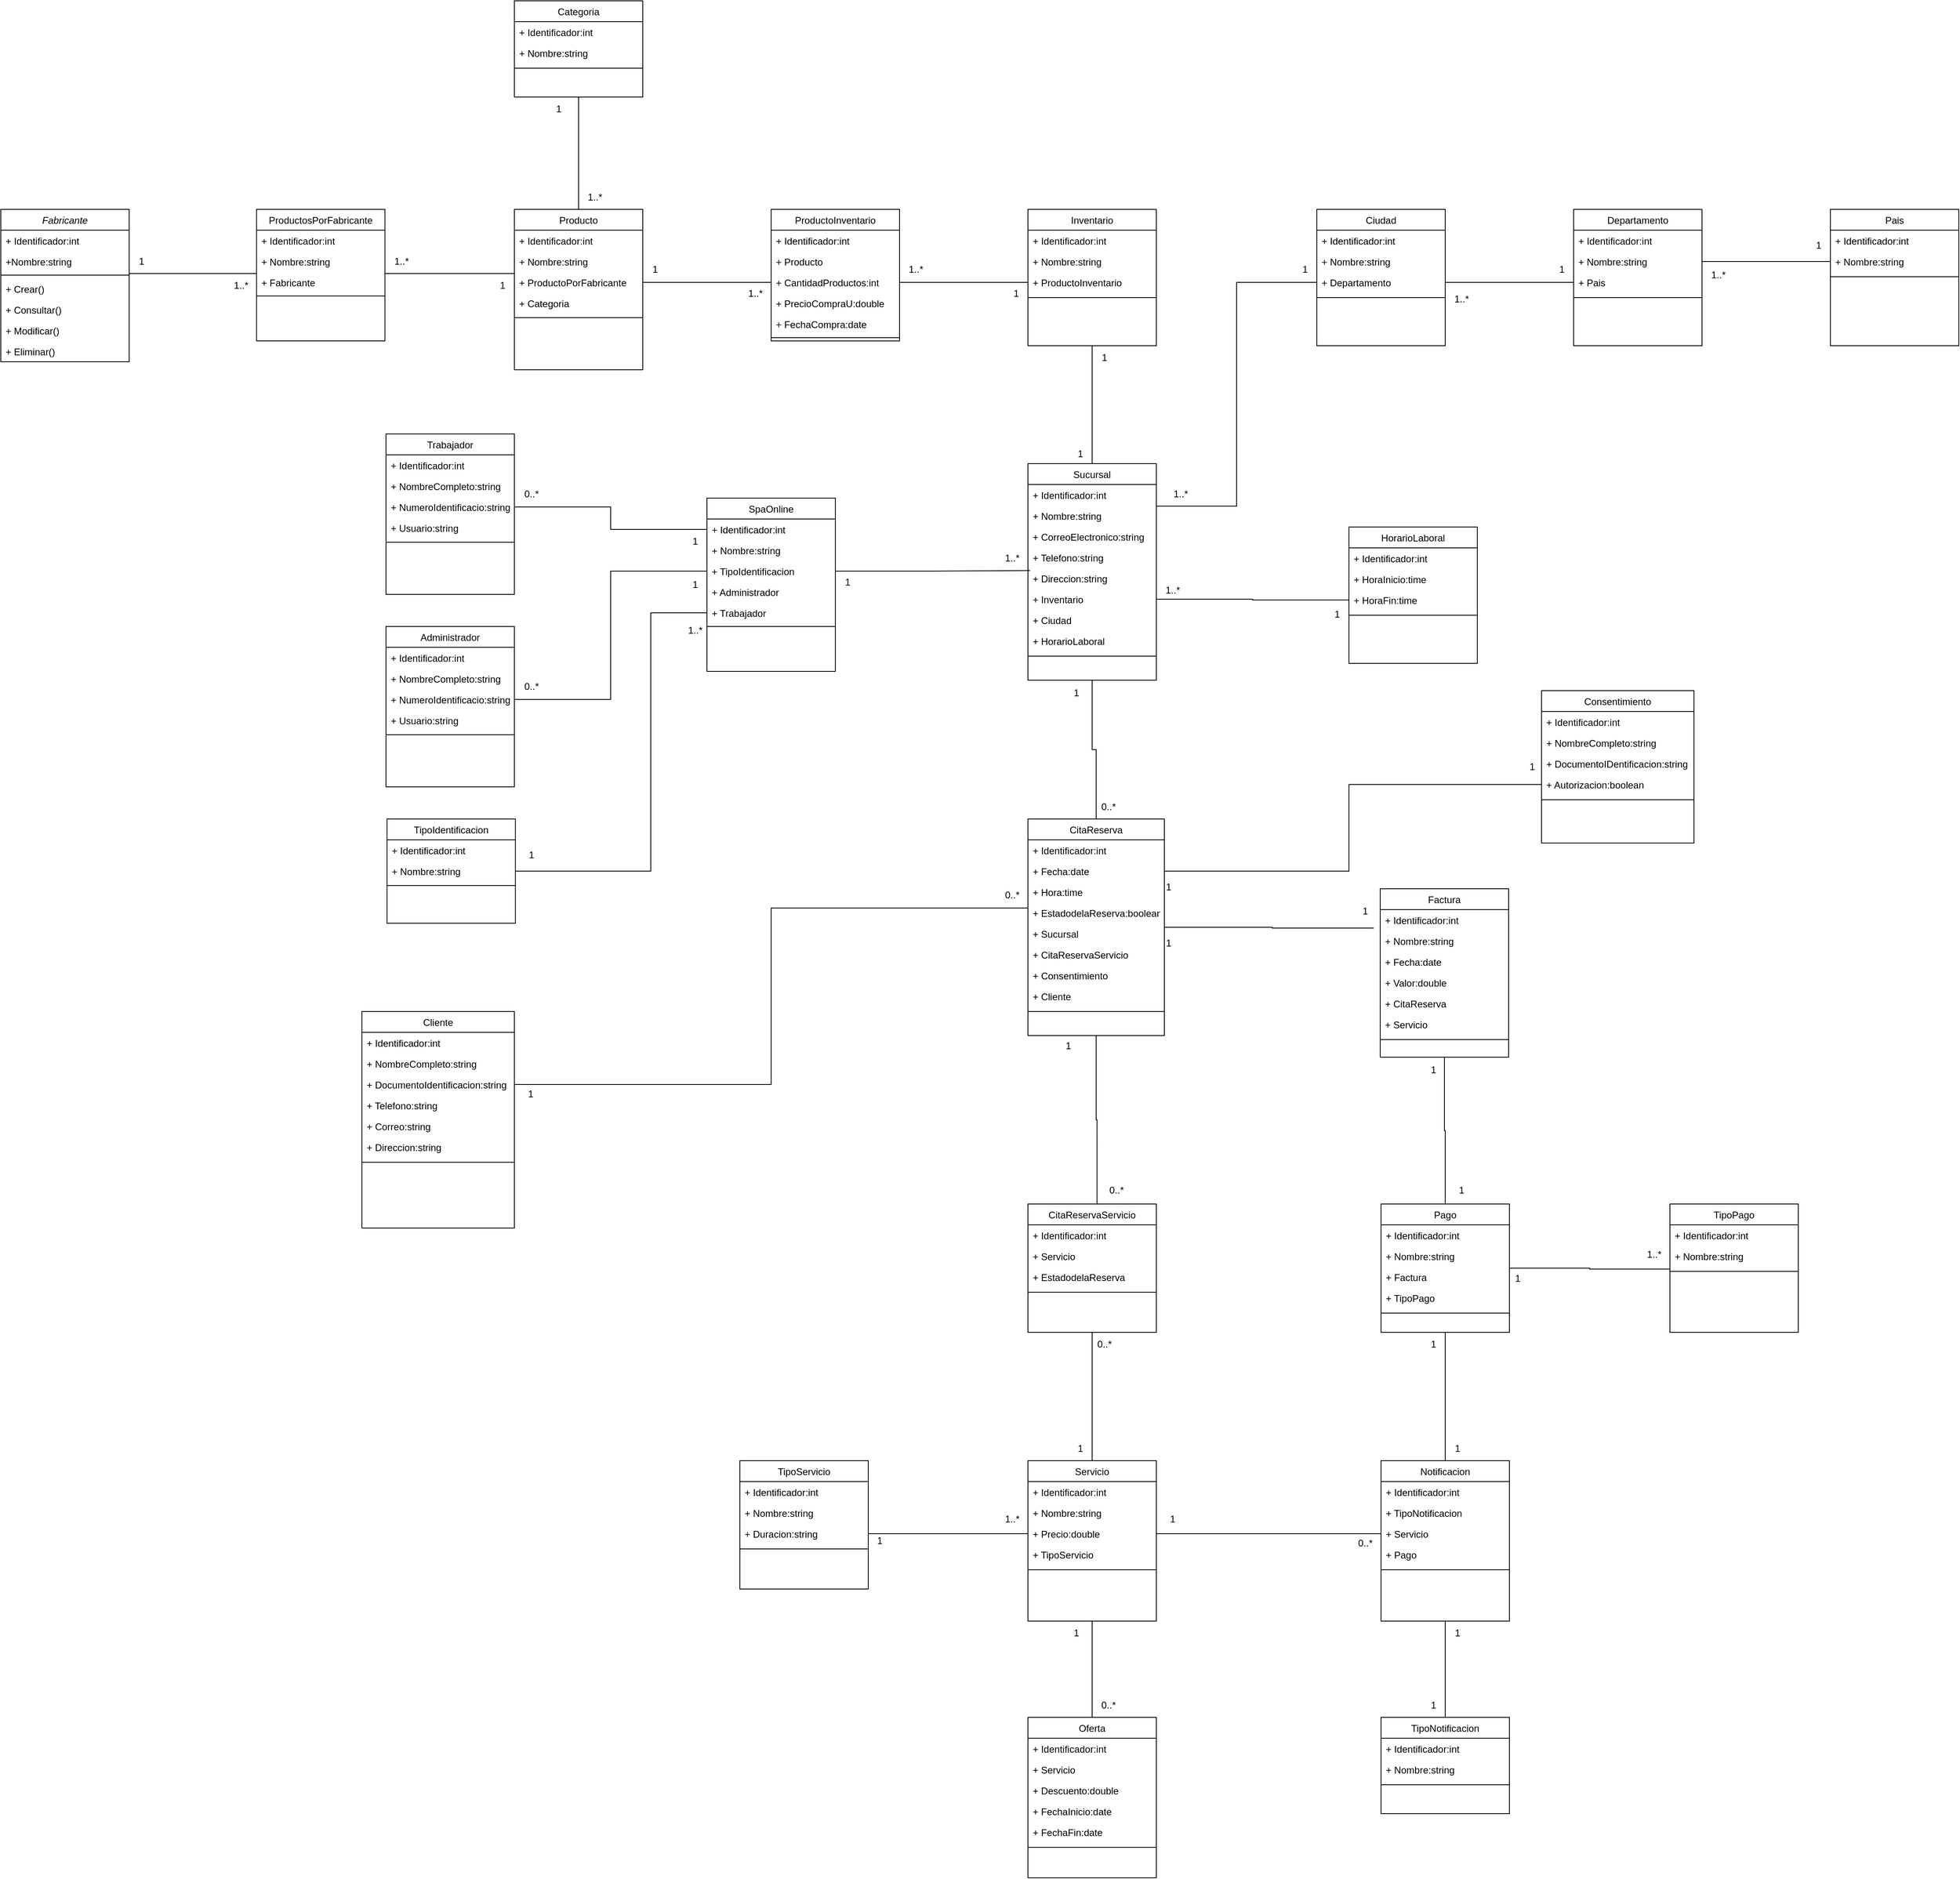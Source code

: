 <mxfile version="24.1.0" type="device">
  <diagram id="C5RBs43oDa-KdzZeNtuy" name="Page-1">
    <mxGraphModel dx="1760" dy="2285" grid="1" gridSize="10" guides="1" tooltips="1" connect="1" arrows="1" fold="1" page="1" pageScale="1" pageWidth="827" pageHeight="1169" math="0" shadow="0">
      <root>
        <mxCell id="WIyWlLk6GJQsqaUBKTNV-0" />
        <mxCell id="WIyWlLk6GJQsqaUBKTNV-1" parent="WIyWlLk6GJQsqaUBKTNV-0" />
        <mxCell id="zkfFHV4jXpPFQw0GAbJ--0" value="Fabricante" style="swimlane;fontStyle=2;align=center;verticalAlign=top;childLayout=stackLayout;horizontal=1;startSize=26;horizontalStack=0;resizeParent=1;resizeLast=0;collapsible=1;marginBottom=0;rounded=0;shadow=0;strokeWidth=1;" parent="WIyWlLk6GJQsqaUBKTNV-1" vertex="1">
          <mxGeometry x="160" y="120" width="160" height="190" as="geometry">
            <mxRectangle x="230" y="140" width="160" height="26" as="alternateBounds" />
          </mxGeometry>
        </mxCell>
        <mxCell id="zkfFHV4jXpPFQw0GAbJ--1" value="+ Identificador:int" style="text;align=left;verticalAlign=top;spacingLeft=4;spacingRight=4;overflow=hidden;rotatable=0;points=[[0,0.5],[1,0.5]];portConstraint=eastwest;" parent="zkfFHV4jXpPFQw0GAbJ--0" vertex="1">
          <mxGeometry y="26" width="160" height="26" as="geometry" />
        </mxCell>
        <mxCell id="zkfFHV4jXpPFQw0GAbJ--2" value="+Nombre:string" style="text;align=left;verticalAlign=top;spacingLeft=4;spacingRight=4;overflow=hidden;rotatable=0;points=[[0,0.5],[1,0.5]];portConstraint=eastwest;rounded=0;shadow=0;html=0;" parent="zkfFHV4jXpPFQw0GAbJ--0" vertex="1">
          <mxGeometry y="52" width="160" height="26" as="geometry" />
        </mxCell>
        <mxCell id="zkfFHV4jXpPFQw0GAbJ--4" value="" style="line;html=1;strokeWidth=1;align=left;verticalAlign=middle;spacingTop=-1;spacingLeft=3;spacingRight=3;rotatable=0;labelPosition=right;points=[];portConstraint=eastwest;" parent="zkfFHV4jXpPFQw0GAbJ--0" vertex="1">
          <mxGeometry y="78" width="160" height="8" as="geometry" />
        </mxCell>
        <mxCell id="zkfFHV4jXpPFQw0GAbJ--5" value="+ Crear()" style="text;align=left;verticalAlign=top;spacingLeft=4;spacingRight=4;overflow=hidden;rotatable=0;points=[[0,0.5],[1,0.5]];portConstraint=eastwest;" parent="zkfFHV4jXpPFQw0GAbJ--0" vertex="1">
          <mxGeometry y="86" width="160" height="26" as="geometry" />
        </mxCell>
        <mxCell id="sSFZgSlaCG-7Qj_c84nv-2" value="+ Consultar()" style="text;align=left;verticalAlign=top;spacingLeft=4;spacingRight=4;overflow=hidden;rotatable=0;points=[[0,0.5],[1,0.5]];portConstraint=eastwest;" vertex="1" parent="zkfFHV4jXpPFQw0GAbJ--0">
          <mxGeometry y="112" width="160" height="26" as="geometry" />
        </mxCell>
        <mxCell id="sSFZgSlaCG-7Qj_c84nv-1" value="+ Modificar()" style="text;align=left;verticalAlign=top;spacingLeft=4;spacingRight=4;overflow=hidden;rotatable=0;points=[[0,0.5],[1,0.5]];portConstraint=eastwest;" vertex="1" parent="zkfFHV4jXpPFQw0GAbJ--0">
          <mxGeometry y="138" width="160" height="26" as="geometry" />
        </mxCell>
        <mxCell id="sSFZgSlaCG-7Qj_c84nv-3" value="+ Eliminar()" style="text;align=left;verticalAlign=top;spacingLeft=4;spacingRight=4;overflow=hidden;rotatable=0;points=[[0,0.5],[1,0.5]];portConstraint=eastwest;" vertex="1" parent="zkfFHV4jXpPFQw0GAbJ--0">
          <mxGeometry y="164" width="160" height="26" as="geometry" />
        </mxCell>
        <mxCell id="sSFZgSlaCG-7Qj_c84nv-21" style="edgeStyle=orthogonalEdgeStyle;rounded=0;orthogonalLoop=1;jettySize=auto;html=1;entryX=0.5;entryY=1;entryDx=0;entryDy=0;endArrow=none;endFill=0;" edge="1" parent="WIyWlLk6GJQsqaUBKTNV-1" source="zkfFHV4jXpPFQw0GAbJ--6" target="zkfFHV4jXpPFQw0GAbJ--13">
          <mxGeometry relative="1" as="geometry" />
        </mxCell>
        <mxCell id="zkfFHV4jXpPFQw0GAbJ--6" value="Producto" style="swimlane;fontStyle=0;align=center;verticalAlign=top;childLayout=stackLayout;horizontal=1;startSize=26;horizontalStack=0;resizeParent=1;resizeLast=0;collapsible=1;marginBottom=0;rounded=0;shadow=0;strokeWidth=1;" parent="WIyWlLk6GJQsqaUBKTNV-1" vertex="1">
          <mxGeometry x="800" y="120" width="160" height="200" as="geometry">
            <mxRectangle x="770" y="120" width="160" height="26" as="alternateBounds" />
          </mxGeometry>
        </mxCell>
        <mxCell id="zkfFHV4jXpPFQw0GAbJ--7" value="+ Identificador:int" style="text;align=left;verticalAlign=top;spacingLeft=4;spacingRight=4;overflow=hidden;rotatable=0;points=[[0,0.5],[1,0.5]];portConstraint=eastwest;" parent="zkfFHV4jXpPFQw0GAbJ--6" vertex="1">
          <mxGeometry y="26" width="160" height="26" as="geometry" />
        </mxCell>
        <mxCell id="zkfFHV4jXpPFQw0GAbJ--8" value="+ Nombre:string" style="text;align=left;verticalAlign=top;spacingLeft=4;spacingRight=4;overflow=hidden;rotatable=0;points=[[0,0.5],[1,0.5]];portConstraint=eastwest;rounded=0;shadow=0;html=0;" parent="zkfFHV4jXpPFQw0GAbJ--6" vertex="1">
          <mxGeometry y="52" width="160" height="26" as="geometry" />
        </mxCell>
        <mxCell id="sSFZgSlaCG-7Qj_c84nv-4" value="+ ProductoPorFabricante" style="text;align=left;verticalAlign=top;spacingLeft=4;spacingRight=4;overflow=hidden;rotatable=0;points=[[0,0.5],[1,0.5]];portConstraint=eastwest;rounded=0;shadow=0;html=0;" vertex="1" parent="zkfFHV4jXpPFQw0GAbJ--6">
          <mxGeometry y="78" width="160" height="26" as="geometry" />
        </mxCell>
        <mxCell id="sSFZgSlaCG-7Qj_c84nv-5" value="+ Categoria" style="text;align=left;verticalAlign=top;spacingLeft=4;spacingRight=4;overflow=hidden;rotatable=0;points=[[0,0.5],[1,0.5]];portConstraint=eastwest;rounded=0;shadow=0;html=0;" vertex="1" parent="zkfFHV4jXpPFQw0GAbJ--6">
          <mxGeometry y="104" width="160" height="26" as="geometry" />
        </mxCell>
        <mxCell id="zkfFHV4jXpPFQw0GAbJ--9" value="" style="line;html=1;strokeWidth=1;align=left;verticalAlign=middle;spacingTop=-1;spacingLeft=3;spacingRight=3;rotatable=0;labelPosition=right;points=[];portConstraint=eastwest;" parent="zkfFHV4jXpPFQw0GAbJ--6" vertex="1">
          <mxGeometry y="130" width="160" height="10" as="geometry" />
        </mxCell>
        <mxCell id="zkfFHV4jXpPFQw0GAbJ--13" value="Categoria" style="swimlane;fontStyle=0;align=center;verticalAlign=top;childLayout=stackLayout;horizontal=1;startSize=26;horizontalStack=0;resizeParent=1;resizeLast=0;collapsible=1;marginBottom=0;rounded=0;shadow=0;strokeWidth=1;" parent="WIyWlLk6GJQsqaUBKTNV-1" vertex="1">
          <mxGeometry x="800" y="-140" width="160" height="120" as="geometry">
            <mxRectangle x="340" y="380" width="170" height="26" as="alternateBounds" />
          </mxGeometry>
        </mxCell>
        <mxCell id="zkfFHV4jXpPFQw0GAbJ--14" value="+ Identificador:int" style="text;align=left;verticalAlign=top;spacingLeft=4;spacingRight=4;overflow=hidden;rotatable=0;points=[[0,0.5],[1,0.5]];portConstraint=eastwest;" parent="zkfFHV4jXpPFQw0GAbJ--13" vertex="1">
          <mxGeometry y="26" width="160" height="26" as="geometry" />
        </mxCell>
        <mxCell id="sSFZgSlaCG-7Qj_c84nv-7" value="+ Nombre:string" style="text;align=left;verticalAlign=top;spacingLeft=4;spacingRight=4;overflow=hidden;rotatable=0;points=[[0,0.5],[1,0.5]];portConstraint=eastwest;rounded=0;shadow=0;html=0;" vertex="1" parent="zkfFHV4jXpPFQw0GAbJ--13">
          <mxGeometry y="52" width="160" height="26" as="geometry" />
        </mxCell>
        <mxCell id="zkfFHV4jXpPFQw0GAbJ--15" value="" style="line;html=1;strokeWidth=1;align=left;verticalAlign=middle;spacingTop=-1;spacingLeft=3;spacingRight=3;rotatable=0;labelPosition=right;points=[];portConstraint=eastwest;" parent="zkfFHV4jXpPFQw0GAbJ--13" vertex="1">
          <mxGeometry y="78" width="160" height="12" as="geometry" />
        </mxCell>
        <mxCell id="zkfFHV4jXpPFQw0GAbJ--17" value="ProductosPorFabricante" style="swimlane;fontStyle=0;align=center;verticalAlign=top;childLayout=stackLayout;horizontal=1;startSize=26;horizontalStack=0;resizeParent=1;resizeLast=0;collapsible=1;marginBottom=0;rounded=0;shadow=0;strokeWidth=1;" parent="WIyWlLk6GJQsqaUBKTNV-1" vertex="1">
          <mxGeometry x="478.72" y="120" width="160" height="164" as="geometry">
            <mxRectangle x="550" y="140" width="160" height="26" as="alternateBounds" />
          </mxGeometry>
        </mxCell>
        <mxCell id="zkfFHV4jXpPFQw0GAbJ--18" value="+ Identificador:int" style="text;align=left;verticalAlign=top;spacingLeft=4;spacingRight=4;overflow=hidden;rotatable=0;points=[[0,0.5],[1,0.5]];portConstraint=eastwest;" parent="zkfFHV4jXpPFQw0GAbJ--17" vertex="1">
          <mxGeometry y="26" width="160" height="26" as="geometry" />
        </mxCell>
        <mxCell id="zkfFHV4jXpPFQw0GAbJ--19" value="+ Nombre:string" style="text;align=left;verticalAlign=top;spacingLeft=4;spacingRight=4;overflow=hidden;rotatable=0;points=[[0,0.5],[1,0.5]];portConstraint=eastwest;rounded=0;shadow=0;html=0;" parent="zkfFHV4jXpPFQw0GAbJ--17" vertex="1">
          <mxGeometry y="52" width="160" height="26" as="geometry" />
        </mxCell>
        <mxCell id="zkfFHV4jXpPFQw0GAbJ--20" value="+ Fabricante" style="text;align=left;verticalAlign=top;spacingLeft=4;spacingRight=4;overflow=hidden;rotatable=0;points=[[0,0.5],[1,0.5]];portConstraint=eastwest;rounded=0;shadow=0;html=0;" parent="zkfFHV4jXpPFQw0GAbJ--17" vertex="1">
          <mxGeometry y="78" width="160" height="26" as="geometry" />
        </mxCell>
        <mxCell id="zkfFHV4jXpPFQw0GAbJ--23" value="" style="line;html=1;strokeWidth=1;align=left;verticalAlign=middle;spacingTop=-1;spacingLeft=3;spacingRight=3;rotatable=0;labelPosition=right;points=[];portConstraint=eastwest;" parent="zkfFHV4jXpPFQw0GAbJ--17" vertex="1">
          <mxGeometry y="104" width="160" height="8" as="geometry" />
        </mxCell>
        <mxCell id="zkfFHV4jXpPFQw0GAbJ--26" value="" style="endArrow=none;shadow=0;strokeWidth=1;rounded=0;curved=0;endFill=0;edgeStyle=elbowEdgeStyle;elbow=vertical;" parent="WIyWlLk6GJQsqaUBKTNV-1" edge="1">
          <mxGeometry x="0.5" y="41" relative="1" as="geometry">
            <mxPoint x="320" y="200" as="sourcePoint" />
            <mxPoint x="478.72" y="200" as="targetPoint" />
            <mxPoint x="-40" y="32" as="offset" />
          </mxGeometry>
        </mxCell>
        <mxCell id="sSFZgSlaCG-7Qj_c84nv-8" value="&lt;span style=&quot;font-weight: normal;&quot;&gt;ProductoInventario&lt;/span&gt;" style="swimlane;fontStyle=1;align=center;verticalAlign=top;childLayout=stackLayout;horizontal=1;startSize=26;horizontalStack=0;resizeParent=1;resizeParentMax=0;resizeLast=0;collapsible=1;marginBottom=0;whiteSpace=wrap;html=1;" vertex="1" parent="WIyWlLk6GJQsqaUBKTNV-1">
          <mxGeometry x="1120" y="120" width="160" height="164" as="geometry">
            <mxRectangle x="1000" y="120" width="100" height="30" as="alternateBounds" />
          </mxGeometry>
        </mxCell>
        <mxCell id="sSFZgSlaCG-7Qj_c84nv-9" value="+ Identificador:int" style="text;strokeColor=none;fillColor=none;align=left;verticalAlign=top;spacingLeft=4;spacingRight=4;overflow=hidden;rotatable=0;points=[[0,0.5],[1,0.5]];portConstraint=eastwest;whiteSpace=wrap;html=1;" vertex="1" parent="sSFZgSlaCG-7Qj_c84nv-8">
          <mxGeometry y="26" width="160" height="26" as="geometry" />
        </mxCell>
        <mxCell id="sSFZgSlaCG-7Qj_c84nv-12" value="+ Producto" style="text;strokeColor=none;fillColor=none;align=left;verticalAlign=top;spacingLeft=4;spacingRight=4;overflow=hidden;rotatable=0;points=[[0,0.5],[1,0.5]];portConstraint=eastwest;whiteSpace=wrap;html=1;" vertex="1" parent="sSFZgSlaCG-7Qj_c84nv-8">
          <mxGeometry y="52" width="160" height="26" as="geometry" />
        </mxCell>
        <mxCell id="sSFZgSlaCG-7Qj_c84nv-28" value="+ CantidadProductos:int" style="text;strokeColor=none;fillColor=none;align=left;verticalAlign=top;spacingLeft=4;spacingRight=4;overflow=hidden;rotatable=0;points=[[0,0.5],[1,0.5]];portConstraint=eastwest;whiteSpace=wrap;html=1;" vertex="1" parent="sSFZgSlaCG-7Qj_c84nv-8">
          <mxGeometry y="78" width="160" height="26" as="geometry" />
        </mxCell>
        <mxCell id="sSFZgSlaCG-7Qj_c84nv-13" value="+ PrecioCompraU:double" style="text;strokeColor=none;fillColor=none;align=left;verticalAlign=top;spacingLeft=4;spacingRight=4;overflow=hidden;rotatable=0;points=[[0,0.5],[1,0.5]];portConstraint=eastwest;whiteSpace=wrap;html=1;" vertex="1" parent="sSFZgSlaCG-7Qj_c84nv-8">
          <mxGeometry y="104" width="160" height="26" as="geometry" />
        </mxCell>
        <mxCell id="sSFZgSlaCG-7Qj_c84nv-14" value="+ FechaCompra:date" style="text;strokeColor=none;fillColor=none;align=left;verticalAlign=top;spacingLeft=4;spacingRight=4;overflow=hidden;rotatable=0;points=[[0,0.5],[1,0.5]];portConstraint=eastwest;whiteSpace=wrap;html=1;" vertex="1" parent="sSFZgSlaCG-7Qj_c84nv-8">
          <mxGeometry y="130" width="160" height="26" as="geometry" />
        </mxCell>
        <mxCell id="sSFZgSlaCG-7Qj_c84nv-10" value="" style="line;strokeWidth=1;fillColor=none;align=left;verticalAlign=middle;spacingTop=-1;spacingLeft=3;spacingRight=3;rotatable=0;labelPosition=right;points=[];portConstraint=eastwest;strokeColor=inherit;" vertex="1" parent="sSFZgSlaCG-7Qj_c84nv-8">
          <mxGeometry y="156" width="160" height="8" as="geometry" />
        </mxCell>
        <mxCell id="sSFZgSlaCG-7Qj_c84nv-15" style="edgeStyle=orthogonalEdgeStyle;rounded=0;orthogonalLoop=1;jettySize=auto;html=1;entryX=0;entryY=0.5;entryDx=0;entryDy=0;endArrow=none;endFill=0;" edge="1" parent="WIyWlLk6GJQsqaUBKTNV-1" source="zkfFHV4jXpPFQw0GAbJ--20" target="sSFZgSlaCG-7Qj_c84nv-4">
          <mxGeometry relative="1" as="geometry">
            <Array as="points">
              <mxPoint x="800" y="200" />
            </Array>
          </mxGeometry>
        </mxCell>
        <mxCell id="sSFZgSlaCG-7Qj_c84nv-17" value="1" style="text;html=1;align=center;verticalAlign=middle;resizable=0;points=[];autosize=1;strokeColor=none;fillColor=none;" vertex="1" parent="WIyWlLk6GJQsqaUBKTNV-1">
          <mxGeometry x="770" y="200" width="30" height="30" as="geometry" />
        </mxCell>
        <mxCell id="sSFZgSlaCG-7Qj_c84nv-18" value="1..*" style="text;html=1;align=center;verticalAlign=middle;resizable=0;points=[];autosize=1;strokeColor=none;fillColor=none;" vertex="1" parent="WIyWlLk6GJQsqaUBKTNV-1">
          <mxGeometry x="638.72" y="170" width="40" height="30" as="geometry" />
        </mxCell>
        <mxCell id="sSFZgSlaCG-7Qj_c84nv-19" value="1..*" style="text;html=1;align=center;verticalAlign=middle;resizable=0;points=[];autosize=1;strokeColor=none;fillColor=none;" vertex="1" parent="WIyWlLk6GJQsqaUBKTNV-1">
          <mxGeometry x="438.72" y="200" width="40" height="30" as="geometry" />
        </mxCell>
        <mxCell id="sSFZgSlaCG-7Qj_c84nv-20" value="1" style="text;html=1;align=center;verticalAlign=middle;resizable=0;points=[];autosize=1;strokeColor=none;fillColor=none;" vertex="1" parent="WIyWlLk6GJQsqaUBKTNV-1">
          <mxGeometry x="320" y="170" width="30" height="30" as="geometry" />
        </mxCell>
        <mxCell id="sSFZgSlaCG-7Qj_c84nv-22" value="1..*" style="text;html=1;align=center;verticalAlign=middle;resizable=0;points=[];autosize=1;strokeColor=none;fillColor=none;" vertex="1" parent="WIyWlLk6GJQsqaUBKTNV-1">
          <mxGeometry x="880" y="90" width="40" height="30" as="geometry" />
        </mxCell>
        <mxCell id="sSFZgSlaCG-7Qj_c84nv-24" value="1" style="text;html=1;align=center;verticalAlign=middle;resizable=0;points=[];autosize=1;strokeColor=none;fillColor=none;" vertex="1" parent="WIyWlLk6GJQsqaUBKTNV-1">
          <mxGeometry x="840" y="-20" width="30" height="30" as="geometry" />
        </mxCell>
        <mxCell id="sSFZgSlaCG-7Qj_c84nv-25" style="edgeStyle=orthogonalEdgeStyle;rounded=0;orthogonalLoop=1;jettySize=auto;html=1;entryX=0;entryY=0.5;entryDx=0;entryDy=0;endArrow=none;endFill=0;" edge="1" parent="WIyWlLk6GJQsqaUBKTNV-1" source="sSFZgSlaCG-7Qj_c84nv-4" target="sSFZgSlaCG-7Qj_c84nv-13">
          <mxGeometry relative="1" as="geometry">
            <Array as="points">
              <mxPoint x="1120" y="211" />
            </Array>
          </mxGeometry>
        </mxCell>
        <mxCell id="sSFZgSlaCG-7Qj_c84nv-26" value="1" style="text;html=1;align=center;verticalAlign=middle;resizable=0;points=[];autosize=1;strokeColor=none;fillColor=none;" vertex="1" parent="WIyWlLk6GJQsqaUBKTNV-1">
          <mxGeometry x="960" y="180" width="30" height="30" as="geometry" />
        </mxCell>
        <mxCell id="sSFZgSlaCG-7Qj_c84nv-27" value="1..*" style="text;html=1;align=center;verticalAlign=middle;resizable=0;points=[];autosize=1;strokeColor=none;fillColor=none;" vertex="1" parent="WIyWlLk6GJQsqaUBKTNV-1">
          <mxGeometry x="1080" y="210" width="40" height="30" as="geometry" />
        </mxCell>
        <mxCell id="sSFZgSlaCG-7Qj_c84nv-47" style="edgeStyle=orthogonalEdgeStyle;rounded=0;orthogonalLoop=1;jettySize=auto;html=1;entryX=0.5;entryY=0;entryDx=0;entryDy=0;endArrow=none;endFill=0;" edge="1" parent="WIyWlLk6GJQsqaUBKTNV-1" source="sSFZgSlaCG-7Qj_c84nv-29" target="sSFZgSlaCG-7Qj_c84nv-37">
          <mxGeometry relative="1" as="geometry" />
        </mxCell>
        <mxCell id="sSFZgSlaCG-7Qj_c84nv-29" value="Inventario" style="swimlane;fontStyle=0;align=center;verticalAlign=top;childLayout=stackLayout;horizontal=1;startSize=26;horizontalStack=0;resizeParent=1;resizeLast=0;collapsible=1;marginBottom=0;rounded=0;shadow=0;strokeWidth=1;" vertex="1" parent="WIyWlLk6GJQsqaUBKTNV-1">
          <mxGeometry x="1440" y="120" width="160" height="170" as="geometry">
            <mxRectangle x="340" y="380" width="170" height="26" as="alternateBounds" />
          </mxGeometry>
        </mxCell>
        <mxCell id="sSFZgSlaCG-7Qj_c84nv-30" value="+ Identificador:int" style="text;align=left;verticalAlign=top;spacingLeft=4;spacingRight=4;overflow=hidden;rotatable=0;points=[[0,0.5],[1,0.5]];portConstraint=eastwest;" vertex="1" parent="sSFZgSlaCG-7Qj_c84nv-29">
          <mxGeometry y="26" width="160" height="26" as="geometry" />
        </mxCell>
        <mxCell id="sSFZgSlaCG-7Qj_c84nv-31" value="+ Nombre:string" style="text;align=left;verticalAlign=top;spacingLeft=4;spacingRight=4;overflow=hidden;rotatable=0;points=[[0,0.5],[1,0.5]];portConstraint=eastwest;rounded=0;shadow=0;html=0;" vertex="1" parent="sSFZgSlaCG-7Qj_c84nv-29">
          <mxGeometry y="52" width="160" height="26" as="geometry" />
        </mxCell>
        <mxCell id="sSFZgSlaCG-7Qj_c84nv-33" value="+ ProductoInventario" style="text;align=left;verticalAlign=top;spacingLeft=4;spacingRight=4;overflow=hidden;rotatable=0;points=[[0,0.5],[1,0.5]];portConstraint=eastwest;rounded=0;shadow=0;html=0;" vertex="1" parent="sSFZgSlaCG-7Qj_c84nv-29">
          <mxGeometry y="78" width="160" height="26" as="geometry" />
        </mxCell>
        <mxCell id="sSFZgSlaCG-7Qj_c84nv-32" value="" style="line;html=1;strokeWidth=1;align=left;verticalAlign=middle;spacingTop=-1;spacingLeft=3;spacingRight=3;rotatable=0;labelPosition=right;points=[];portConstraint=eastwest;" vertex="1" parent="sSFZgSlaCG-7Qj_c84nv-29">
          <mxGeometry y="104" width="160" height="12" as="geometry" />
        </mxCell>
        <mxCell id="sSFZgSlaCG-7Qj_c84nv-34" style="edgeStyle=orthogonalEdgeStyle;rounded=0;orthogonalLoop=1;jettySize=auto;html=1;endArrow=none;endFill=0;" edge="1" parent="WIyWlLk6GJQsqaUBKTNV-1" source="sSFZgSlaCG-7Qj_c84nv-28" target="sSFZgSlaCG-7Qj_c84nv-33">
          <mxGeometry relative="1" as="geometry" />
        </mxCell>
        <mxCell id="sSFZgSlaCG-7Qj_c84nv-35" value="1..*" style="text;html=1;align=center;verticalAlign=middle;resizable=0;points=[];autosize=1;strokeColor=none;fillColor=none;" vertex="1" parent="WIyWlLk6GJQsqaUBKTNV-1">
          <mxGeometry x="1280" y="180" width="40" height="30" as="geometry" />
        </mxCell>
        <mxCell id="sSFZgSlaCG-7Qj_c84nv-36" value="1" style="text;html=1;align=center;verticalAlign=middle;resizable=0;points=[];autosize=1;strokeColor=none;fillColor=none;" vertex="1" parent="WIyWlLk6GJQsqaUBKTNV-1">
          <mxGeometry x="1410" y="210" width="30" height="30" as="geometry" />
        </mxCell>
        <mxCell id="sSFZgSlaCG-7Qj_c84nv-166" style="edgeStyle=orthogonalEdgeStyle;rounded=0;orthogonalLoop=1;jettySize=auto;html=1;entryX=0.5;entryY=0;entryDx=0;entryDy=0;endArrow=none;endFill=0;" edge="1" parent="WIyWlLk6GJQsqaUBKTNV-1" source="sSFZgSlaCG-7Qj_c84nv-37" target="sSFZgSlaCG-7Qj_c84nv-126">
          <mxGeometry relative="1" as="geometry" />
        </mxCell>
        <mxCell id="sSFZgSlaCG-7Qj_c84nv-37" value="Sucursal" style="swimlane;fontStyle=0;align=center;verticalAlign=top;childLayout=stackLayout;horizontal=1;startSize=26;horizontalStack=0;resizeParent=1;resizeLast=0;collapsible=1;marginBottom=0;rounded=0;shadow=0;strokeWidth=1;" vertex="1" parent="WIyWlLk6GJQsqaUBKTNV-1">
          <mxGeometry x="1440" y="437" width="160" height="270" as="geometry">
            <mxRectangle x="340" y="380" width="170" height="26" as="alternateBounds" />
          </mxGeometry>
        </mxCell>
        <mxCell id="sSFZgSlaCG-7Qj_c84nv-38" value="+ Identificador:int" style="text;align=left;verticalAlign=top;spacingLeft=4;spacingRight=4;overflow=hidden;rotatable=0;points=[[0,0.5],[1,0.5]];portConstraint=eastwest;" vertex="1" parent="sSFZgSlaCG-7Qj_c84nv-37">
          <mxGeometry y="26" width="160" height="26" as="geometry" />
        </mxCell>
        <mxCell id="sSFZgSlaCG-7Qj_c84nv-39" value="+ Nombre:string" style="text;align=left;verticalAlign=top;spacingLeft=4;spacingRight=4;overflow=hidden;rotatable=0;points=[[0,0.5],[1,0.5]];portConstraint=eastwest;rounded=0;shadow=0;html=0;" vertex="1" parent="sSFZgSlaCG-7Qj_c84nv-37">
          <mxGeometry y="52" width="160" height="26" as="geometry" />
        </mxCell>
        <mxCell id="sSFZgSlaCG-7Qj_c84nv-45" value="+ CorreoElectronico:string" style="text;align=left;verticalAlign=top;spacingLeft=4;spacingRight=4;overflow=hidden;rotatable=0;points=[[0,0.5],[1,0.5]];portConstraint=eastwest;rounded=0;shadow=0;html=0;" vertex="1" parent="sSFZgSlaCG-7Qj_c84nv-37">
          <mxGeometry y="78" width="160" height="26" as="geometry" />
        </mxCell>
        <mxCell id="sSFZgSlaCG-7Qj_c84nv-46" value="+ Telefono:string" style="text;align=left;verticalAlign=top;spacingLeft=4;spacingRight=4;overflow=hidden;rotatable=0;points=[[0,0.5],[1,0.5]];portConstraint=eastwest;rounded=0;shadow=0;html=0;" vertex="1" parent="sSFZgSlaCG-7Qj_c84nv-37">
          <mxGeometry y="104" width="160" height="26" as="geometry" />
        </mxCell>
        <mxCell id="sSFZgSlaCG-7Qj_c84nv-40" value="+ Direccion:string" style="text;align=left;verticalAlign=top;spacingLeft=4;spacingRight=4;overflow=hidden;rotatable=0;points=[[0,0.5],[1,0.5]];portConstraint=eastwest;rounded=0;shadow=0;html=0;" vertex="1" parent="sSFZgSlaCG-7Qj_c84nv-37">
          <mxGeometry y="130" width="160" height="26" as="geometry" />
        </mxCell>
        <mxCell id="sSFZgSlaCG-7Qj_c84nv-42" value="+ Inventario" style="text;align=left;verticalAlign=top;spacingLeft=4;spacingRight=4;overflow=hidden;rotatable=0;points=[[0,0.5],[1,0.5]];portConstraint=eastwest;rounded=0;shadow=0;html=0;" vertex="1" parent="sSFZgSlaCG-7Qj_c84nv-37">
          <mxGeometry y="156" width="160" height="26" as="geometry" />
        </mxCell>
        <mxCell id="sSFZgSlaCG-7Qj_c84nv-43" value="+ Ciudad" style="text;align=left;verticalAlign=top;spacingLeft=4;spacingRight=4;overflow=hidden;rotatable=0;points=[[0,0.5],[1,0.5]];portConstraint=eastwest;rounded=0;shadow=0;html=0;" vertex="1" parent="sSFZgSlaCG-7Qj_c84nv-37">
          <mxGeometry y="182" width="160" height="26" as="geometry" />
        </mxCell>
        <mxCell id="sSFZgSlaCG-7Qj_c84nv-44" value="+ HorarioLaboral" style="text;align=left;verticalAlign=top;spacingLeft=4;spacingRight=4;overflow=hidden;rotatable=0;points=[[0,0.5],[1,0.5]];portConstraint=eastwest;rounded=0;shadow=0;html=0;" vertex="1" parent="sSFZgSlaCG-7Qj_c84nv-37">
          <mxGeometry y="208" width="160" height="26" as="geometry" />
        </mxCell>
        <mxCell id="sSFZgSlaCG-7Qj_c84nv-41" value="" style="line;html=1;strokeWidth=1;align=left;verticalAlign=middle;spacingTop=-1;spacingLeft=3;spacingRight=3;rotatable=0;labelPosition=right;points=[];portConstraint=eastwest;" vertex="1" parent="sSFZgSlaCG-7Qj_c84nv-37">
          <mxGeometry y="234" width="160" height="12" as="geometry" />
        </mxCell>
        <mxCell id="sSFZgSlaCG-7Qj_c84nv-48" value="1" style="text;html=1;align=center;verticalAlign=middle;resizable=0;points=[];autosize=1;strokeColor=none;fillColor=none;" vertex="1" parent="WIyWlLk6GJQsqaUBKTNV-1">
          <mxGeometry x="1520" y="290" width="30" height="30" as="geometry" />
        </mxCell>
        <mxCell id="sSFZgSlaCG-7Qj_c84nv-49" value="1" style="text;html=1;align=center;verticalAlign=middle;resizable=0;points=[];autosize=1;strokeColor=none;fillColor=none;" vertex="1" parent="WIyWlLk6GJQsqaUBKTNV-1">
          <mxGeometry x="1490" y="410" width="30" height="30" as="geometry" />
        </mxCell>
        <mxCell id="sSFZgSlaCG-7Qj_c84nv-50" value="Ciudad" style="swimlane;fontStyle=0;align=center;verticalAlign=top;childLayout=stackLayout;horizontal=1;startSize=26;horizontalStack=0;resizeParent=1;resizeLast=0;collapsible=1;marginBottom=0;rounded=0;shadow=0;strokeWidth=1;" vertex="1" parent="WIyWlLk6GJQsqaUBKTNV-1">
          <mxGeometry x="1800" y="120" width="160" height="170" as="geometry">
            <mxRectangle x="340" y="380" width="170" height="26" as="alternateBounds" />
          </mxGeometry>
        </mxCell>
        <mxCell id="sSFZgSlaCG-7Qj_c84nv-51" value="+ Identificador:int" style="text;align=left;verticalAlign=top;spacingLeft=4;spacingRight=4;overflow=hidden;rotatable=0;points=[[0,0.5],[1,0.5]];portConstraint=eastwest;" vertex="1" parent="sSFZgSlaCG-7Qj_c84nv-50">
          <mxGeometry y="26" width="160" height="26" as="geometry" />
        </mxCell>
        <mxCell id="sSFZgSlaCG-7Qj_c84nv-52" value="+ Nombre:string" style="text;align=left;verticalAlign=top;spacingLeft=4;spacingRight=4;overflow=hidden;rotatable=0;points=[[0,0.5],[1,0.5]];portConstraint=eastwest;rounded=0;shadow=0;html=0;" vertex="1" parent="sSFZgSlaCG-7Qj_c84nv-50">
          <mxGeometry y="52" width="160" height="26" as="geometry" />
        </mxCell>
        <mxCell id="sSFZgSlaCG-7Qj_c84nv-53" value="+ Departamento" style="text;align=left;verticalAlign=top;spacingLeft=4;spacingRight=4;overflow=hidden;rotatable=0;points=[[0,0.5],[1,0.5]];portConstraint=eastwest;rounded=0;shadow=0;html=0;" vertex="1" parent="sSFZgSlaCG-7Qj_c84nv-50">
          <mxGeometry y="78" width="160" height="26" as="geometry" />
        </mxCell>
        <mxCell id="sSFZgSlaCG-7Qj_c84nv-54" value="" style="line;html=1;strokeWidth=1;align=left;verticalAlign=middle;spacingTop=-1;spacingLeft=3;spacingRight=3;rotatable=0;labelPosition=right;points=[];portConstraint=eastwest;" vertex="1" parent="sSFZgSlaCG-7Qj_c84nv-50">
          <mxGeometry y="104" width="160" height="12" as="geometry" />
        </mxCell>
        <mxCell id="sSFZgSlaCG-7Qj_c84nv-55" value="Departamento" style="swimlane;fontStyle=0;align=center;verticalAlign=top;childLayout=stackLayout;horizontal=1;startSize=26;horizontalStack=0;resizeParent=1;resizeLast=0;collapsible=1;marginBottom=0;rounded=0;shadow=0;strokeWidth=1;" vertex="1" parent="WIyWlLk6GJQsqaUBKTNV-1">
          <mxGeometry x="2120" y="120" width="160" height="170" as="geometry">
            <mxRectangle x="340" y="380" width="170" height="26" as="alternateBounds" />
          </mxGeometry>
        </mxCell>
        <mxCell id="sSFZgSlaCG-7Qj_c84nv-56" value="+ Identificador:int" style="text;align=left;verticalAlign=top;spacingLeft=4;spacingRight=4;overflow=hidden;rotatable=0;points=[[0,0.5],[1,0.5]];portConstraint=eastwest;" vertex="1" parent="sSFZgSlaCG-7Qj_c84nv-55">
          <mxGeometry y="26" width="160" height="26" as="geometry" />
        </mxCell>
        <mxCell id="sSFZgSlaCG-7Qj_c84nv-57" value="+ Nombre:string" style="text;align=left;verticalAlign=top;spacingLeft=4;spacingRight=4;overflow=hidden;rotatable=0;points=[[0,0.5],[1,0.5]];portConstraint=eastwest;rounded=0;shadow=0;html=0;" vertex="1" parent="sSFZgSlaCG-7Qj_c84nv-55">
          <mxGeometry y="52" width="160" height="26" as="geometry" />
        </mxCell>
        <mxCell id="sSFZgSlaCG-7Qj_c84nv-58" value="+ Pais" style="text;align=left;verticalAlign=top;spacingLeft=4;spacingRight=4;overflow=hidden;rotatable=0;points=[[0,0.5],[1,0.5]];portConstraint=eastwest;rounded=0;shadow=0;html=0;" vertex="1" parent="sSFZgSlaCG-7Qj_c84nv-55">
          <mxGeometry y="78" width="160" height="26" as="geometry" />
        </mxCell>
        <mxCell id="sSFZgSlaCG-7Qj_c84nv-59" value="" style="line;html=1;strokeWidth=1;align=left;verticalAlign=middle;spacingTop=-1;spacingLeft=3;spacingRight=3;rotatable=0;labelPosition=right;points=[];portConstraint=eastwest;" vertex="1" parent="sSFZgSlaCG-7Qj_c84nv-55">
          <mxGeometry y="104" width="160" height="12" as="geometry" />
        </mxCell>
        <mxCell id="sSFZgSlaCG-7Qj_c84nv-60" value="Pais" style="swimlane;fontStyle=0;align=center;verticalAlign=top;childLayout=stackLayout;horizontal=1;startSize=26;horizontalStack=0;resizeParent=1;resizeLast=0;collapsible=1;marginBottom=0;rounded=0;shadow=0;strokeWidth=1;" vertex="1" parent="WIyWlLk6GJQsqaUBKTNV-1">
          <mxGeometry x="2440" y="120" width="160" height="170" as="geometry">
            <mxRectangle x="340" y="380" width="170" height="26" as="alternateBounds" />
          </mxGeometry>
        </mxCell>
        <mxCell id="sSFZgSlaCG-7Qj_c84nv-61" value="+ Identificador:int" style="text;align=left;verticalAlign=top;spacingLeft=4;spacingRight=4;overflow=hidden;rotatable=0;points=[[0,0.5],[1,0.5]];portConstraint=eastwest;" vertex="1" parent="sSFZgSlaCG-7Qj_c84nv-60">
          <mxGeometry y="26" width="160" height="26" as="geometry" />
        </mxCell>
        <mxCell id="sSFZgSlaCG-7Qj_c84nv-62" value="+ Nombre:string" style="text;align=left;verticalAlign=top;spacingLeft=4;spacingRight=4;overflow=hidden;rotatable=0;points=[[0,0.5],[1,0.5]];portConstraint=eastwest;rounded=0;shadow=0;html=0;" vertex="1" parent="sSFZgSlaCG-7Qj_c84nv-60">
          <mxGeometry y="52" width="160" height="26" as="geometry" />
        </mxCell>
        <mxCell id="sSFZgSlaCG-7Qj_c84nv-64" value="" style="line;html=1;strokeWidth=1;align=left;verticalAlign=middle;spacingTop=-1;spacingLeft=3;spacingRight=3;rotatable=0;labelPosition=right;points=[];portConstraint=eastwest;" vertex="1" parent="sSFZgSlaCG-7Qj_c84nv-60">
          <mxGeometry y="78" width="160" height="12" as="geometry" />
        </mxCell>
        <mxCell id="sSFZgSlaCG-7Qj_c84nv-65" style="edgeStyle=orthogonalEdgeStyle;rounded=0;orthogonalLoop=1;jettySize=auto;html=1;entryX=1;entryY=0.5;entryDx=0;entryDy=0;exitX=0;exitY=0.5;exitDx=0;exitDy=0;endArrow=none;endFill=0;" edge="1" parent="WIyWlLk6GJQsqaUBKTNV-1" source="sSFZgSlaCG-7Qj_c84nv-62" target="sSFZgSlaCG-7Qj_c84nv-57">
          <mxGeometry relative="1" as="geometry">
            <Array as="points" />
          </mxGeometry>
        </mxCell>
        <mxCell id="sSFZgSlaCG-7Qj_c84nv-66" style="edgeStyle=orthogonalEdgeStyle;rounded=0;orthogonalLoop=1;jettySize=auto;html=1;entryX=1;entryY=0.5;entryDx=0;entryDy=0;endArrow=none;endFill=0;" edge="1" parent="WIyWlLk6GJQsqaUBKTNV-1" source="sSFZgSlaCG-7Qj_c84nv-58" target="sSFZgSlaCG-7Qj_c84nv-53">
          <mxGeometry relative="1" as="geometry" />
        </mxCell>
        <mxCell id="sSFZgSlaCG-7Qj_c84nv-68" style="edgeStyle=orthogonalEdgeStyle;rounded=0;orthogonalLoop=1;jettySize=auto;html=1;endArrow=none;endFill=0;" edge="1" parent="WIyWlLk6GJQsqaUBKTNV-1" target="sSFZgSlaCG-7Qj_c84nv-53">
          <mxGeometry relative="1" as="geometry">
            <mxPoint x="1600" y="490" as="sourcePoint" />
            <Array as="points">
              <mxPoint x="1700" y="490" />
              <mxPoint x="1700" y="211" />
            </Array>
          </mxGeometry>
        </mxCell>
        <mxCell id="sSFZgSlaCG-7Qj_c84nv-69" value="1" style="text;html=1;align=center;verticalAlign=middle;resizable=0;points=[];autosize=1;strokeColor=none;fillColor=none;" vertex="1" parent="WIyWlLk6GJQsqaUBKTNV-1">
          <mxGeometry x="2410" y="150" width="30" height="30" as="geometry" />
        </mxCell>
        <mxCell id="sSFZgSlaCG-7Qj_c84nv-70" value="1" style="text;html=1;align=center;verticalAlign=middle;resizable=0;points=[];autosize=1;strokeColor=none;fillColor=none;" vertex="1" parent="WIyWlLk6GJQsqaUBKTNV-1">
          <mxGeometry x="2090" y="180" width="30" height="30" as="geometry" />
        </mxCell>
        <mxCell id="sSFZgSlaCG-7Qj_c84nv-71" value="1" style="text;html=1;align=center;verticalAlign=middle;resizable=0;points=[];autosize=1;strokeColor=none;fillColor=none;" vertex="1" parent="WIyWlLk6GJQsqaUBKTNV-1">
          <mxGeometry x="1770" y="180" width="30" height="30" as="geometry" />
        </mxCell>
        <mxCell id="sSFZgSlaCG-7Qj_c84nv-72" value="1..*" style="text;html=1;align=center;verticalAlign=middle;resizable=0;points=[];autosize=1;strokeColor=none;fillColor=none;" vertex="1" parent="WIyWlLk6GJQsqaUBKTNV-1">
          <mxGeometry x="2280" y="187" width="40" height="30" as="geometry" />
        </mxCell>
        <mxCell id="sSFZgSlaCG-7Qj_c84nv-73" value="1..*" style="text;html=1;align=center;verticalAlign=middle;resizable=0;points=[];autosize=1;strokeColor=none;fillColor=none;" vertex="1" parent="WIyWlLk6GJQsqaUBKTNV-1">
          <mxGeometry x="1960" y="217" width="40" height="30" as="geometry" />
        </mxCell>
        <mxCell id="sSFZgSlaCG-7Qj_c84nv-74" value="1..*" style="text;html=1;align=center;verticalAlign=middle;resizable=0;points=[];autosize=1;strokeColor=none;fillColor=none;" vertex="1" parent="WIyWlLk6GJQsqaUBKTNV-1">
          <mxGeometry x="1610" y="460" width="40" height="30" as="geometry" />
        </mxCell>
        <mxCell id="sSFZgSlaCG-7Qj_c84nv-75" value="HorarioLaboral" style="swimlane;fontStyle=0;align=center;verticalAlign=top;childLayout=stackLayout;horizontal=1;startSize=26;horizontalStack=0;resizeParent=1;resizeLast=0;collapsible=1;marginBottom=0;rounded=0;shadow=0;strokeWidth=1;" vertex="1" parent="WIyWlLk6GJQsqaUBKTNV-1">
          <mxGeometry x="1840" y="516" width="160" height="170" as="geometry">
            <mxRectangle x="340" y="380" width="170" height="26" as="alternateBounds" />
          </mxGeometry>
        </mxCell>
        <mxCell id="sSFZgSlaCG-7Qj_c84nv-76" value="+ Identificador:int" style="text;align=left;verticalAlign=top;spacingLeft=4;spacingRight=4;overflow=hidden;rotatable=0;points=[[0,0.5],[1,0.5]];portConstraint=eastwest;" vertex="1" parent="sSFZgSlaCG-7Qj_c84nv-75">
          <mxGeometry y="26" width="160" height="26" as="geometry" />
        </mxCell>
        <mxCell id="sSFZgSlaCG-7Qj_c84nv-77" value="+ HoraInicio:time" style="text;align=left;verticalAlign=top;spacingLeft=4;spacingRight=4;overflow=hidden;rotatable=0;points=[[0,0.5],[1,0.5]];portConstraint=eastwest;rounded=0;shadow=0;html=0;" vertex="1" parent="sSFZgSlaCG-7Qj_c84nv-75">
          <mxGeometry y="52" width="160" height="26" as="geometry" />
        </mxCell>
        <mxCell id="sSFZgSlaCG-7Qj_c84nv-78" value="+ HoraFin:time" style="text;align=left;verticalAlign=top;spacingLeft=4;spacingRight=4;overflow=hidden;rotatable=0;points=[[0,0.5],[1,0.5]];portConstraint=eastwest;rounded=0;shadow=0;html=0;" vertex="1" parent="sSFZgSlaCG-7Qj_c84nv-75">
          <mxGeometry y="78" width="160" height="26" as="geometry" />
        </mxCell>
        <mxCell id="sSFZgSlaCG-7Qj_c84nv-79" value="" style="line;html=1;strokeWidth=1;align=left;verticalAlign=middle;spacingTop=-1;spacingLeft=3;spacingRight=3;rotatable=0;labelPosition=right;points=[];portConstraint=eastwest;" vertex="1" parent="sSFZgSlaCG-7Qj_c84nv-75">
          <mxGeometry y="104" width="160" height="12" as="geometry" />
        </mxCell>
        <mxCell id="sSFZgSlaCG-7Qj_c84nv-80" style="edgeStyle=orthogonalEdgeStyle;rounded=0;orthogonalLoop=1;jettySize=auto;html=1;entryX=0;entryY=0.5;entryDx=0;entryDy=0;endArrow=none;endFill=0;" edge="1" parent="WIyWlLk6GJQsqaUBKTNV-1" source="sSFZgSlaCG-7Qj_c84nv-42" target="sSFZgSlaCG-7Qj_c84nv-78">
          <mxGeometry relative="1" as="geometry" />
        </mxCell>
        <mxCell id="sSFZgSlaCG-7Qj_c84nv-81" value="1" style="text;html=1;align=center;verticalAlign=middle;resizable=0;points=[];autosize=1;strokeColor=none;fillColor=none;" vertex="1" parent="WIyWlLk6GJQsqaUBKTNV-1">
          <mxGeometry x="1810" y="610" width="30" height="30" as="geometry" />
        </mxCell>
        <mxCell id="sSFZgSlaCG-7Qj_c84nv-82" value="1..*" style="text;html=1;align=center;verticalAlign=middle;resizable=0;points=[];autosize=1;strokeColor=none;fillColor=none;" vertex="1" parent="WIyWlLk6GJQsqaUBKTNV-1">
          <mxGeometry x="1600" y="580" width="40" height="30" as="geometry" />
        </mxCell>
        <mxCell id="sSFZgSlaCG-7Qj_c84nv-84" value="Trabajador" style="swimlane;fontStyle=0;align=center;verticalAlign=top;childLayout=stackLayout;horizontal=1;startSize=26;horizontalStack=0;resizeParent=1;resizeLast=0;collapsible=1;marginBottom=0;rounded=0;shadow=0;strokeWidth=1;" vertex="1" parent="WIyWlLk6GJQsqaUBKTNV-1">
          <mxGeometry x="640" y="400" width="160" height="200" as="geometry">
            <mxRectangle x="770" y="120" width="160" height="26" as="alternateBounds" />
          </mxGeometry>
        </mxCell>
        <mxCell id="sSFZgSlaCG-7Qj_c84nv-85" value="+ Identificador:int" style="text;align=left;verticalAlign=top;spacingLeft=4;spacingRight=4;overflow=hidden;rotatable=0;points=[[0,0.5],[1,0.5]];portConstraint=eastwest;" vertex="1" parent="sSFZgSlaCG-7Qj_c84nv-84">
          <mxGeometry y="26" width="160" height="26" as="geometry" />
        </mxCell>
        <mxCell id="sSFZgSlaCG-7Qj_c84nv-86" value="+ NombreCompleto:string" style="text;align=left;verticalAlign=top;spacingLeft=4;spacingRight=4;overflow=hidden;rotatable=0;points=[[0,0.5],[1,0.5]];portConstraint=eastwest;rounded=0;shadow=0;html=0;" vertex="1" parent="sSFZgSlaCG-7Qj_c84nv-84">
          <mxGeometry y="52" width="160" height="26" as="geometry" />
        </mxCell>
        <mxCell id="sSFZgSlaCG-7Qj_c84nv-87" value="+ NumeroIdentificacio:string" style="text;align=left;verticalAlign=top;spacingLeft=4;spacingRight=4;overflow=hidden;rotatable=0;points=[[0,0.5],[1,0.5]];portConstraint=eastwest;rounded=0;shadow=0;html=0;" vertex="1" parent="sSFZgSlaCG-7Qj_c84nv-84">
          <mxGeometry y="78" width="160" height="26" as="geometry" />
        </mxCell>
        <mxCell id="sSFZgSlaCG-7Qj_c84nv-88" value="+ Usuario:string" style="text;align=left;verticalAlign=top;spacingLeft=4;spacingRight=4;overflow=hidden;rotatable=0;points=[[0,0.5],[1,0.5]];portConstraint=eastwest;rounded=0;shadow=0;html=0;" vertex="1" parent="sSFZgSlaCG-7Qj_c84nv-84">
          <mxGeometry y="104" width="160" height="26" as="geometry" />
        </mxCell>
        <mxCell id="sSFZgSlaCG-7Qj_c84nv-89" value="" style="line;html=1;strokeWidth=1;align=left;verticalAlign=middle;spacingTop=-1;spacingLeft=3;spacingRight=3;rotatable=0;labelPosition=right;points=[];portConstraint=eastwest;" vertex="1" parent="sSFZgSlaCG-7Qj_c84nv-84">
          <mxGeometry y="130" width="160" height="10" as="geometry" />
        </mxCell>
        <mxCell id="sSFZgSlaCG-7Qj_c84nv-92" value="Administrador" style="swimlane;fontStyle=0;align=center;verticalAlign=top;childLayout=stackLayout;horizontal=1;startSize=26;horizontalStack=0;resizeParent=1;resizeLast=0;collapsible=1;marginBottom=0;rounded=0;shadow=0;strokeWidth=1;" vertex="1" parent="WIyWlLk6GJQsqaUBKTNV-1">
          <mxGeometry x="640" y="640" width="160" height="200" as="geometry">
            <mxRectangle x="770" y="120" width="160" height="26" as="alternateBounds" />
          </mxGeometry>
        </mxCell>
        <mxCell id="sSFZgSlaCG-7Qj_c84nv-93" value="+ Identificador:int" style="text;align=left;verticalAlign=top;spacingLeft=4;spacingRight=4;overflow=hidden;rotatable=0;points=[[0,0.5],[1,0.5]];portConstraint=eastwest;" vertex="1" parent="sSFZgSlaCG-7Qj_c84nv-92">
          <mxGeometry y="26" width="160" height="26" as="geometry" />
        </mxCell>
        <mxCell id="sSFZgSlaCG-7Qj_c84nv-94" value="+ NombreCompleto:string" style="text;align=left;verticalAlign=top;spacingLeft=4;spacingRight=4;overflow=hidden;rotatable=0;points=[[0,0.5],[1,0.5]];portConstraint=eastwest;rounded=0;shadow=0;html=0;" vertex="1" parent="sSFZgSlaCG-7Qj_c84nv-92">
          <mxGeometry y="52" width="160" height="26" as="geometry" />
        </mxCell>
        <mxCell id="sSFZgSlaCG-7Qj_c84nv-95" value="+ NumeroIdentificacio:string" style="text;align=left;verticalAlign=top;spacingLeft=4;spacingRight=4;overflow=hidden;rotatable=0;points=[[0,0.5],[1,0.5]];portConstraint=eastwest;rounded=0;shadow=0;html=0;" vertex="1" parent="sSFZgSlaCG-7Qj_c84nv-92">
          <mxGeometry y="78" width="160" height="26" as="geometry" />
        </mxCell>
        <mxCell id="sSFZgSlaCG-7Qj_c84nv-96" value="+ Usuario:string" style="text;align=left;verticalAlign=top;spacingLeft=4;spacingRight=4;overflow=hidden;rotatable=0;points=[[0,0.5],[1,0.5]];portConstraint=eastwest;rounded=0;shadow=0;html=0;" vertex="1" parent="sSFZgSlaCG-7Qj_c84nv-92">
          <mxGeometry y="104" width="160" height="26" as="geometry" />
        </mxCell>
        <mxCell id="sSFZgSlaCG-7Qj_c84nv-97" value="" style="line;html=1;strokeWidth=1;align=left;verticalAlign=middle;spacingTop=-1;spacingLeft=3;spacingRight=3;rotatable=0;labelPosition=right;points=[];portConstraint=eastwest;" vertex="1" parent="sSFZgSlaCG-7Qj_c84nv-92">
          <mxGeometry y="130" width="160" height="10" as="geometry" />
        </mxCell>
        <mxCell id="sSFZgSlaCG-7Qj_c84nv-98" value="TipoIdentificacion" style="swimlane;fontStyle=0;align=center;verticalAlign=top;childLayout=stackLayout;horizontal=1;startSize=26;horizontalStack=0;resizeParent=1;resizeLast=0;collapsible=1;marginBottom=0;rounded=0;shadow=0;strokeWidth=1;" vertex="1" parent="WIyWlLk6GJQsqaUBKTNV-1">
          <mxGeometry x="641.28" y="880" width="160" height="130" as="geometry">
            <mxRectangle x="770" y="120" width="160" height="26" as="alternateBounds" />
          </mxGeometry>
        </mxCell>
        <mxCell id="sSFZgSlaCG-7Qj_c84nv-99" value="+ Identificador:int" style="text;align=left;verticalAlign=top;spacingLeft=4;spacingRight=4;overflow=hidden;rotatable=0;points=[[0,0.5],[1,0.5]];portConstraint=eastwest;" vertex="1" parent="sSFZgSlaCG-7Qj_c84nv-98">
          <mxGeometry y="26" width="160" height="26" as="geometry" />
        </mxCell>
        <mxCell id="sSFZgSlaCG-7Qj_c84nv-100" value="+ Nombre:string" style="text;align=left;verticalAlign=top;spacingLeft=4;spacingRight=4;overflow=hidden;rotatable=0;points=[[0,0.5],[1,0.5]];portConstraint=eastwest;rounded=0;shadow=0;html=0;" vertex="1" parent="sSFZgSlaCG-7Qj_c84nv-98">
          <mxGeometry y="52" width="160" height="26" as="geometry" />
        </mxCell>
        <mxCell id="sSFZgSlaCG-7Qj_c84nv-103" value="" style="line;html=1;strokeWidth=1;align=left;verticalAlign=middle;spacingTop=-1;spacingLeft=3;spacingRight=3;rotatable=0;labelPosition=right;points=[];portConstraint=eastwest;" vertex="1" parent="sSFZgSlaCG-7Qj_c84nv-98">
          <mxGeometry y="78" width="160" height="10" as="geometry" />
        </mxCell>
        <mxCell id="sSFZgSlaCG-7Qj_c84nv-104" value="SpaOnline" style="swimlane;fontStyle=0;align=center;verticalAlign=top;childLayout=stackLayout;horizontal=1;startSize=26;horizontalStack=0;resizeParent=1;resizeLast=0;collapsible=1;marginBottom=0;rounded=0;shadow=0;strokeWidth=1;" vertex="1" parent="WIyWlLk6GJQsqaUBKTNV-1">
          <mxGeometry x="1040" y="480" width="160" height="216" as="geometry">
            <mxRectangle x="550" y="140" width="160" height="26" as="alternateBounds" />
          </mxGeometry>
        </mxCell>
        <mxCell id="sSFZgSlaCG-7Qj_c84nv-105" value="+ Identificador:int" style="text;align=left;verticalAlign=top;spacingLeft=4;spacingRight=4;overflow=hidden;rotatable=0;points=[[0,0.5],[1,0.5]];portConstraint=eastwest;" vertex="1" parent="sSFZgSlaCG-7Qj_c84nv-104">
          <mxGeometry y="26" width="160" height="26" as="geometry" />
        </mxCell>
        <mxCell id="sSFZgSlaCG-7Qj_c84nv-106" value="+ Nombre:string" style="text;align=left;verticalAlign=top;spacingLeft=4;spacingRight=4;overflow=hidden;rotatable=0;points=[[0,0.5],[1,0.5]];portConstraint=eastwest;rounded=0;shadow=0;html=0;" vertex="1" parent="sSFZgSlaCG-7Qj_c84nv-104">
          <mxGeometry y="52" width="160" height="26" as="geometry" />
        </mxCell>
        <mxCell id="sSFZgSlaCG-7Qj_c84nv-111" value="+ TipoIdentificacion" style="text;align=left;verticalAlign=top;spacingLeft=4;spacingRight=4;overflow=hidden;rotatable=0;points=[[0,0.5],[1,0.5]];portConstraint=eastwest;rounded=0;shadow=0;html=0;" vertex="1" parent="sSFZgSlaCG-7Qj_c84nv-104">
          <mxGeometry y="78" width="160" height="26" as="geometry" />
        </mxCell>
        <mxCell id="sSFZgSlaCG-7Qj_c84nv-112" value="+ Administrador" style="text;align=left;verticalAlign=top;spacingLeft=4;spacingRight=4;overflow=hidden;rotatable=0;points=[[0,0.5],[1,0.5]];portConstraint=eastwest;rounded=0;shadow=0;html=0;" vertex="1" parent="sSFZgSlaCG-7Qj_c84nv-104">
          <mxGeometry y="104" width="160" height="26" as="geometry" />
        </mxCell>
        <mxCell id="sSFZgSlaCG-7Qj_c84nv-107" value="+ Trabajador" style="text;align=left;verticalAlign=top;spacingLeft=4;spacingRight=4;overflow=hidden;rotatable=0;points=[[0,0.5],[1,0.5]];portConstraint=eastwest;rounded=0;shadow=0;html=0;" vertex="1" parent="sSFZgSlaCG-7Qj_c84nv-104">
          <mxGeometry y="130" width="160" height="26" as="geometry" />
        </mxCell>
        <mxCell id="sSFZgSlaCG-7Qj_c84nv-108" value="" style="line;html=1;strokeWidth=1;align=left;verticalAlign=middle;spacingTop=-1;spacingLeft=3;spacingRight=3;rotatable=0;labelPosition=right;points=[];portConstraint=eastwest;" vertex="1" parent="sSFZgSlaCG-7Qj_c84nv-104">
          <mxGeometry y="156" width="160" height="8" as="geometry" />
        </mxCell>
        <mxCell id="sSFZgSlaCG-7Qj_c84nv-113" style="edgeStyle=orthogonalEdgeStyle;rounded=0;orthogonalLoop=1;jettySize=auto;html=1;entryX=0;entryY=0.5;entryDx=0;entryDy=0;endArrow=none;endFill=0;" edge="1" parent="WIyWlLk6GJQsqaUBKTNV-1" source="sSFZgSlaCG-7Qj_c84nv-87" target="sSFZgSlaCG-7Qj_c84nv-105">
          <mxGeometry relative="1" as="geometry" />
        </mxCell>
        <mxCell id="sSFZgSlaCG-7Qj_c84nv-114" value="0..*" style="text;html=1;align=center;verticalAlign=middle;resizable=0;points=[];autosize=1;strokeColor=none;fillColor=none;" vertex="1" parent="WIyWlLk6GJQsqaUBKTNV-1">
          <mxGeometry x="801.28" y="460" width="40" height="30" as="geometry" />
        </mxCell>
        <mxCell id="sSFZgSlaCG-7Qj_c84nv-115" value="1" style="text;html=1;align=center;verticalAlign=middle;resizable=0;points=[];autosize=1;strokeColor=none;fillColor=none;" vertex="1" parent="WIyWlLk6GJQsqaUBKTNV-1">
          <mxGeometry x="1010" y="519" width="30" height="30" as="geometry" />
        </mxCell>
        <mxCell id="sSFZgSlaCG-7Qj_c84nv-116" style="edgeStyle=orthogonalEdgeStyle;rounded=0;orthogonalLoop=1;jettySize=auto;html=1;entryX=0;entryY=0.5;entryDx=0;entryDy=0;endArrow=none;endFill=0;" edge="1" parent="WIyWlLk6GJQsqaUBKTNV-1" source="sSFZgSlaCG-7Qj_c84nv-95" target="sSFZgSlaCG-7Qj_c84nv-111">
          <mxGeometry relative="1" as="geometry" />
        </mxCell>
        <mxCell id="sSFZgSlaCG-7Qj_c84nv-117" value="0..*" style="text;html=1;align=center;verticalAlign=middle;resizable=0;points=[];autosize=1;strokeColor=none;fillColor=none;" vertex="1" parent="WIyWlLk6GJQsqaUBKTNV-1">
          <mxGeometry x="801.28" y="700" width="40" height="30" as="geometry" />
        </mxCell>
        <mxCell id="sSFZgSlaCG-7Qj_c84nv-119" value="1" style="text;html=1;align=center;verticalAlign=middle;resizable=0;points=[];autosize=1;strokeColor=none;fillColor=none;" vertex="1" parent="WIyWlLk6GJQsqaUBKTNV-1">
          <mxGeometry x="1010" y="573" width="30" height="30" as="geometry" />
        </mxCell>
        <mxCell id="sSFZgSlaCG-7Qj_c84nv-120" style="edgeStyle=orthogonalEdgeStyle;rounded=0;orthogonalLoop=1;jettySize=auto;html=1;entryX=0;entryY=0.5;entryDx=0;entryDy=0;endArrow=none;endFill=0;" edge="1" parent="WIyWlLk6GJQsqaUBKTNV-1" source="sSFZgSlaCG-7Qj_c84nv-100" target="sSFZgSlaCG-7Qj_c84nv-107">
          <mxGeometry relative="1" as="geometry">
            <Array as="points">
              <mxPoint x="970" y="945" />
              <mxPoint x="970" y="623" />
            </Array>
          </mxGeometry>
        </mxCell>
        <mxCell id="sSFZgSlaCG-7Qj_c84nv-121" value="1..*" style="text;html=1;align=center;verticalAlign=middle;resizable=0;points=[];autosize=1;strokeColor=none;fillColor=none;" vertex="1" parent="WIyWlLk6GJQsqaUBKTNV-1">
          <mxGeometry x="1005" y="630" width="40" height="30" as="geometry" />
        </mxCell>
        <mxCell id="sSFZgSlaCG-7Qj_c84nv-122" value="1" style="text;html=1;align=center;verticalAlign=middle;resizable=0;points=[];autosize=1;strokeColor=none;fillColor=none;" vertex="1" parent="WIyWlLk6GJQsqaUBKTNV-1">
          <mxGeometry x="806.28" y="910" width="30" height="30" as="geometry" />
        </mxCell>
        <mxCell id="sSFZgSlaCG-7Qj_c84nv-123" style="edgeStyle=orthogonalEdgeStyle;rounded=0;orthogonalLoop=1;jettySize=auto;html=1;entryX=0.017;entryY=0.127;entryDx=0;entryDy=0;entryPerimeter=0;endArrow=none;endFill=0;" edge="1" parent="WIyWlLk6GJQsqaUBKTNV-1" source="sSFZgSlaCG-7Qj_c84nv-111" target="sSFZgSlaCG-7Qj_c84nv-40">
          <mxGeometry relative="1" as="geometry" />
        </mxCell>
        <mxCell id="sSFZgSlaCG-7Qj_c84nv-124" value="1" style="text;html=1;align=center;verticalAlign=middle;resizable=0;points=[];autosize=1;strokeColor=none;fillColor=none;" vertex="1" parent="WIyWlLk6GJQsqaUBKTNV-1">
          <mxGeometry x="1200" y="570" width="30" height="30" as="geometry" />
        </mxCell>
        <mxCell id="sSFZgSlaCG-7Qj_c84nv-125" value="1..*" style="text;html=1;align=center;verticalAlign=middle;resizable=0;points=[];autosize=1;strokeColor=none;fillColor=none;" vertex="1" parent="WIyWlLk6GJQsqaUBKTNV-1">
          <mxGeometry x="1400" y="540" width="40" height="30" as="geometry" />
        </mxCell>
        <mxCell id="sSFZgSlaCG-7Qj_c84nv-265" style="edgeStyle=orthogonalEdgeStyle;rounded=0;orthogonalLoop=1;jettySize=auto;html=1;entryX=0.538;entryY=0.004;entryDx=0;entryDy=0;entryPerimeter=0;endArrow=none;endFill=0;" edge="1" parent="WIyWlLk6GJQsqaUBKTNV-1" source="sSFZgSlaCG-7Qj_c84nv-126" target="sSFZgSlaCG-7Qj_c84nv-146">
          <mxGeometry relative="1" as="geometry">
            <mxPoint x="1510" y="1340" as="targetPoint" />
            <Array as="points">
              <mxPoint x="1525" y="1255" />
              <mxPoint x="1526" y="1255" />
            </Array>
          </mxGeometry>
        </mxCell>
        <mxCell id="sSFZgSlaCG-7Qj_c84nv-126" value="CitaReserva" style="swimlane;fontStyle=0;align=center;verticalAlign=top;childLayout=stackLayout;horizontal=1;startSize=26;horizontalStack=0;resizeParent=1;resizeLast=0;collapsible=1;marginBottom=0;rounded=0;shadow=0;strokeWidth=1;" vertex="1" parent="WIyWlLk6GJQsqaUBKTNV-1">
          <mxGeometry x="1440" y="880" width="170" height="270" as="geometry">
            <mxRectangle x="340" y="380" width="170" height="26" as="alternateBounds" />
          </mxGeometry>
        </mxCell>
        <mxCell id="sSFZgSlaCG-7Qj_c84nv-127" value="+ Identificador:int" style="text;align=left;verticalAlign=top;spacingLeft=4;spacingRight=4;overflow=hidden;rotatable=0;points=[[0,0.5],[1,0.5]];portConstraint=eastwest;" vertex="1" parent="sSFZgSlaCG-7Qj_c84nv-126">
          <mxGeometry y="26" width="170" height="26" as="geometry" />
        </mxCell>
        <mxCell id="sSFZgSlaCG-7Qj_c84nv-128" value="+ Fecha:date" style="text;align=left;verticalAlign=top;spacingLeft=4;spacingRight=4;overflow=hidden;rotatable=0;points=[[0,0.5],[1,0.5]];portConstraint=eastwest;rounded=0;shadow=0;html=0;" vertex="1" parent="sSFZgSlaCG-7Qj_c84nv-126">
          <mxGeometry y="52" width="170" height="26" as="geometry" />
        </mxCell>
        <mxCell id="sSFZgSlaCG-7Qj_c84nv-129" value="+ Hora:time" style="text;align=left;verticalAlign=top;spacingLeft=4;spacingRight=4;overflow=hidden;rotatable=0;points=[[0,0.5],[1,0.5]];portConstraint=eastwest;rounded=0;shadow=0;html=0;" vertex="1" parent="sSFZgSlaCG-7Qj_c84nv-126">
          <mxGeometry y="78" width="170" height="26" as="geometry" />
        </mxCell>
        <mxCell id="sSFZgSlaCG-7Qj_c84nv-130" value="+ EstadodelaReserva:boolean" style="text;align=left;verticalAlign=top;spacingLeft=4;spacingRight=4;overflow=hidden;rotatable=0;points=[[0,0.5],[1,0.5]];portConstraint=eastwest;rounded=0;shadow=0;html=0;" vertex="1" parent="sSFZgSlaCG-7Qj_c84nv-126">
          <mxGeometry y="104" width="170" height="26" as="geometry" />
        </mxCell>
        <mxCell id="sSFZgSlaCG-7Qj_c84nv-131" value="+ Sucursal" style="text;align=left;verticalAlign=top;spacingLeft=4;spacingRight=4;overflow=hidden;rotatable=0;points=[[0,0.5],[1,0.5]];portConstraint=eastwest;rounded=0;shadow=0;html=0;" vertex="1" parent="sSFZgSlaCG-7Qj_c84nv-126">
          <mxGeometry y="130" width="170" height="26" as="geometry" />
        </mxCell>
        <mxCell id="sSFZgSlaCG-7Qj_c84nv-132" value="+ CitaReservaServicio" style="text;align=left;verticalAlign=top;spacingLeft=4;spacingRight=4;overflow=hidden;rotatable=0;points=[[0,0.5],[1,0.5]];portConstraint=eastwest;rounded=0;shadow=0;html=0;" vertex="1" parent="sSFZgSlaCG-7Qj_c84nv-126">
          <mxGeometry y="156" width="170" height="26" as="geometry" />
        </mxCell>
        <mxCell id="sSFZgSlaCG-7Qj_c84nv-133" value="+ Consentimiento" style="text;align=left;verticalAlign=top;spacingLeft=4;spacingRight=4;overflow=hidden;rotatable=0;points=[[0,0.5],[1,0.5]];portConstraint=eastwest;rounded=0;shadow=0;html=0;" vertex="1" parent="sSFZgSlaCG-7Qj_c84nv-126">
          <mxGeometry y="182" width="170" height="26" as="geometry" />
        </mxCell>
        <mxCell id="sSFZgSlaCG-7Qj_c84nv-134" value="+ Cliente" style="text;align=left;verticalAlign=top;spacingLeft=4;spacingRight=4;overflow=hidden;rotatable=0;points=[[0,0.5],[1,0.5]];portConstraint=eastwest;rounded=0;shadow=0;html=0;" vertex="1" parent="sSFZgSlaCG-7Qj_c84nv-126">
          <mxGeometry y="208" width="170" height="26" as="geometry" />
        </mxCell>
        <mxCell id="sSFZgSlaCG-7Qj_c84nv-135" value="" style="line;html=1;strokeWidth=1;align=left;verticalAlign=middle;spacingTop=-1;spacingLeft=3;spacingRight=3;rotatable=0;labelPosition=right;points=[];portConstraint=eastwest;" vertex="1" parent="sSFZgSlaCG-7Qj_c84nv-126">
          <mxGeometry y="234" width="170" height="12" as="geometry" />
        </mxCell>
        <mxCell id="sSFZgSlaCG-7Qj_c84nv-136" value="Cliente" style="swimlane;fontStyle=0;align=center;verticalAlign=top;childLayout=stackLayout;horizontal=1;startSize=26;horizontalStack=0;resizeParent=1;resizeLast=0;collapsible=1;marginBottom=0;rounded=0;shadow=0;strokeWidth=1;" vertex="1" parent="WIyWlLk6GJQsqaUBKTNV-1">
          <mxGeometry x="610" y="1120" width="190" height="270" as="geometry">
            <mxRectangle x="340" y="380" width="170" height="26" as="alternateBounds" />
          </mxGeometry>
        </mxCell>
        <mxCell id="sSFZgSlaCG-7Qj_c84nv-137" value="+ Identificador:int" style="text;align=left;verticalAlign=top;spacingLeft=4;spacingRight=4;overflow=hidden;rotatable=0;points=[[0,0.5],[1,0.5]];portConstraint=eastwest;" vertex="1" parent="sSFZgSlaCG-7Qj_c84nv-136">
          <mxGeometry y="26" width="190" height="26" as="geometry" />
        </mxCell>
        <mxCell id="sSFZgSlaCG-7Qj_c84nv-138" value="+ NombreCompleto:string" style="text;align=left;verticalAlign=top;spacingLeft=4;spacingRight=4;overflow=hidden;rotatable=0;points=[[0,0.5],[1,0.5]];portConstraint=eastwest;rounded=0;shadow=0;html=0;" vertex="1" parent="sSFZgSlaCG-7Qj_c84nv-136">
          <mxGeometry y="52" width="190" height="26" as="geometry" />
        </mxCell>
        <mxCell id="sSFZgSlaCG-7Qj_c84nv-139" value="+ DocumentoIdentificacion:string&#xa;" style="text;align=left;verticalAlign=top;spacingLeft=4;spacingRight=4;overflow=hidden;rotatable=0;points=[[0,0.5],[1,0.5]];portConstraint=eastwest;rounded=0;shadow=0;html=0;" vertex="1" parent="sSFZgSlaCG-7Qj_c84nv-136">
          <mxGeometry y="78" width="190" height="26" as="geometry" />
        </mxCell>
        <mxCell id="sSFZgSlaCG-7Qj_c84nv-140" value="+ Telefono:string" style="text;align=left;verticalAlign=top;spacingLeft=4;spacingRight=4;overflow=hidden;rotatable=0;points=[[0,0.5],[1,0.5]];portConstraint=eastwest;rounded=0;shadow=0;html=0;" vertex="1" parent="sSFZgSlaCG-7Qj_c84nv-136">
          <mxGeometry y="104" width="190" height="26" as="geometry" />
        </mxCell>
        <mxCell id="sSFZgSlaCG-7Qj_c84nv-141" value="+ Correo:string" style="text;align=left;verticalAlign=top;spacingLeft=4;spacingRight=4;overflow=hidden;rotatable=0;points=[[0,0.5],[1,0.5]];portConstraint=eastwest;rounded=0;shadow=0;html=0;" vertex="1" parent="sSFZgSlaCG-7Qj_c84nv-136">
          <mxGeometry y="130" width="190" height="26" as="geometry" />
        </mxCell>
        <mxCell id="sSFZgSlaCG-7Qj_c84nv-142" value="+ Direccion:string" style="text;align=left;verticalAlign=top;spacingLeft=4;spacingRight=4;overflow=hidden;rotatable=0;points=[[0,0.5],[1,0.5]];portConstraint=eastwest;rounded=0;shadow=0;html=0;" vertex="1" parent="sSFZgSlaCG-7Qj_c84nv-136">
          <mxGeometry y="156" width="190" height="26" as="geometry" />
        </mxCell>
        <mxCell id="sSFZgSlaCG-7Qj_c84nv-145" value="" style="line;html=1;strokeWidth=1;align=left;verticalAlign=middle;spacingTop=-1;spacingLeft=3;spacingRight=3;rotatable=0;labelPosition=right;points=[];portConstraint=eastwest;" vertex="1" parent="sSFZgSlaCG-7Qj_c84nv-136">
          <mxGeometry y="182" width="190" height="12" as="geometry" />
        </mxCell>
        <mxCell id="sSFZgSlaCG-7Qj_c84nv-146" value="CitaReservaServicio" style="swimlane;fontStyle=0;align=center;verticalAlign=top;childLayout=stackLayout;horizontal=1;startSize=26;horizontalStack=0;resizeParent=1;resizeLast=0;collapsible=1;marginBottom=0;rounded=0;shadow=0;strokeWidth=1;" vertex="1" parent="WIyWlLk6GJQsqaUBKTNV-1">
          <mxGeometry x="1440" y="1360" width="160" height="160" as="geometry">
            <mxRectangle x="340" y="380" width="170" height="26" as="alternateBounds" />
          </mxGeometry>
        </mxCell>
        <mxCell id="sSFZgSlaCG-7Qj_c84nv-147" value="+ Identificador:int" style="text;align=left;verticalAlign=top;spacingLeft=4;spacingRight=4;overflow=hidden;rotatable=0;points=[[0,0.5],[1,0.5]];portConstraint=eastwest;" vertex="1" parent="sSFZgSlaCG-7Qj_c84nv-146">
          <mxGeometry y="26" width="160" height="26" as="geometry" />
        </mxCell>
        <mxCell id="sSFZgSlaCG-7Qj_c84nv-149" value="+ Servicio" style="text;align=left;verticalAlign=top;spacingLeft=4;spacingRight=4;overflow=hidden;rotatable=0;points=[[0,0.5],[1,0.5]];portConstraint=eastwest;rounded=0;shadow=0;html=0;" vertex="1" parent="sSFZgSlaCG-7Qj_c84nv-146">
          <mxGeometry y="52" width="160" height="26" as="geometry" />
        </mxCell>
        <mxCell id="sSFZgSlaCG-7Qj_c84nv-150" value="+ EstadodelaReserva" style="text;align=left;verticalAlign=top;spacingLeft=4;spacingRight=4;overflow=hidden;rotatable=0;points=[[0,0.5],[1,0.5]];portConstraint=eastwest;rounded=0;shadow=0;html=0;" vertex="1" parent="sSFZgSlaCG-7Qj_c84nv-146">
          <mxGeometry y="78" width="160" height="26" as="geometry" />
        </mxCell>
        <mxCell id="sSFZgSlaCG-7Qj_c84nv-155" value="" style="line;html=1;strokeWidth=1;align=left;verticalAlign=middle;spacingTop=-1;spacingLeft=3;spacingRight=3;rotatable=0;labelPosition=right;points=[];portConstraint=eastwest;" vertex="1" parent="sSFZgSlaCG-7Qj_c84nv-146">
          <mxGeometry y="104" width="160" height="12" as="geometry" />
        </mxCell>
        <mxCell id="sSFZgSlaCG-7Qj_c84nv-156" value="Consentimiento" style="swimlane;fontStyle=0;align=center;verticalAlign=top;childLayout=stackLayout;horizontal=1;startSize=26;horizontalStack=0;resizeParent=1;resizeLast=0;collapsible=1;marginBottom=0;rounded=0;shadow=0;strokeWidth=1;" vertex="1" parent="WIyWlLk6GJQsqaUBKTNV-1">
          <mxGeometry x="2080" y="720" width="190" height="190" as="geometry">
            <mxRectangle x="340" y="380" width="170" height="26" as="alternateBounds" />
          </mxGeometry>
        </mxCell>
        <mxCell id="sSFZgSlaCG-7Qj_c84nv-157" value="+ Identificador:int" style="text;align=left;verticalAlign=top;spacingLeft=4;spacingRight=4;overflow=hidden;rotatable=0;points=[[0,0.5],[1,0.5]];portConstraint=eastwest;" vertex="1" parent="sSFZgSlaCG-7Qj_c84nv-156">
          <mxGeometry y="26" width="190" height="26" as="geometry" />
        </mxCell>
        <mxCell id="sSFZgSlaCG-7Qj_c84nv-158" value="+ NombreCompleto:string" style="text;align=left;verticalAlign=top;spacingLeft=4;spacingRight=4;overflow=hidden;rotatable=0;points=[[0,0.5],[1,0.5]];portConstraint=eastwest;rounded=0;shadow=0;html=0;" vertex="1" parent="sSFZgSlaCG-7Qj_c84nv-156">
          <mxGeometry y="52" width="190" height="26" as="geometry" />
        </mxCell>
        <mxCell id="sSFZgSlaCG-7Qj_c84nv-159" value="+ DocumentoIDentificacion:string" style="text;align=left;verticalAlign=top;spacingLeft=4;spacingRight=4;overflow=hidden;rotatable=0;points=[[0,0.5],[1,0.5]];portConstraint=eastwest;rounded=0;shadow=0;html=0;" vertex="1" parent="sSFZgSlaCG-7Qj_c84nv-156">
          <mxGeometry y="78" width="190" height="26" as="geometry" />
        </mxCell>
        <mxCell id="sSFZgSlaCG-7Qj_c84nv-160" value="+ Autorizacion:boolean" style="text;align=left;verticalAlign=top;spacingLeft=4;spacingRight=4;overflow=hidden;rotatable=0;points=[[0,0.5],[1,0.5]];portConstraint=eastwest;rounded=0;shadow=0;html=0;" vertex="1" parent="sSFZgSlaCG-7Qj_c84nv-156">
          <mxGeometry y="104" width="190" height="26" as="geometry" />
        </mxCell>
        <mxCell id="sSFZgSlaCG-7Qj_c84nv-165" value="" style="line;html=1;strokeWidth=1;align=left;verticalAlign=middle;spacingTop=-1;spacingLeft=3;spacingRight=3;rotatable=0;labelPosition=right;points=[];portConstraint=eastwest;" vertex="1" parent="sSFZgSlaCG-7Qj_c84nv-156">
          <mxGeometry y="130" width="190" height="12" as="geometry" />
        </mxCell>
        <mxCell id="sSFZgSlaCG-7Qj_c84nv-167" value="1" style="text;html=1;align=center;verticalAlign=middle;resizable=0;points=[];autosize=1;strokeColor=none;fillColor=none;" vertex="1" parent="WIyWlLk6GJQsqaUBKTNV-1">
          <mxGeometry x="1485" y="708" width="30" height="30" as="geometry" />
        </mxCell>
        <mxCell id="sSFZgSlaCG-7Qj_c84nv-168" value="0..*" style="text;html=1;align=center;verticalAlign=middle;resizable=0;points=[];autosize=1;strokeColor=none;fillColor=none;" vertex="1" parent="WIyWlLk6GJQsqaUBKTNV-1">
          <mxGeometry x="1520" y="850" width="40" height="30" as="geometry" />
        </mxCell>
        <mxCell id="sSFZgSlaCG-7Qj_c84nv-169" style="edgeStyle=orthogonalEdgeStyle;rounded=0;orthogonalLoop=1;jettySize=auto;html=1;endArrow=none;endFill=0;exitX=1;exitY=0.5;exitDx=0;exitDy=0;" edge="1" parent="WIyWlLk6GJQsqaUBKTNV-1" source="sSFZgSlaCG-7Qj_c84nv-128" target="sSFZgSlaCG-7Qj_c84nv-160">
          <mxGeometry relative="1" as="geometry">
            <Array as="points">
              <mxPoint x="1840" y="945" />
              <mxPoint x="1840" y="837" />
            </Array>
          </mxGeometry>
        </mxCell>
        <mxCell id="sSFZgSlaCG-7Qj_c84nv-170" value="1" style="text;html=1;align=center;verticalAlign=middle;resizable=0;points=[];autosize=1;strokeColor=none;fillColor=none;" vertex="1" parent="WIyWlLk6GJQsqaUBKTNV-1">
          <mxGeometry x="1600" y="950" width="30" height="30" as="geometry" />
        </mxCell>
        <mxCell id="sSFZgSlaCG-7Qj_c84nv-171" value="1" style="text;html=1;align=center;verticalAlign=middle;resizable=0;points=[];autosize=1;strokeColor=none;fillColor=none;" vertex="1" parent="WIyWlLk6GJQsqaUBKTNV-1">
          <mxGeometry x="2053" y="800" width="30" height="30" as="geometry" />
        </mxCell>
        <mxCell id="sSFZgSlaCG-7Qj_c84nv-172" style="edgeStyle=orthogonalEdgeStyle;rounded=0;orthogonalLoop=1;jettySize=auto;html=1;entryX=-0.002;entryY=1.269;entryDx=0;entryDy=0;entryPerimeter=0;endArrow=none;endFill=0;" edge="1" parent="WIyWlLk6GJQsqaUBKTNV-1" source="sSFZgSlaCG-7Qj_c84nv-139" target="sSFZgSlaCG-7Qj_c84nv-129">
          <mxGeometry relative="1" as="geometry" />
        </mxCell>
        <mxCell id="sSFZgSlaCG-7Qj_c84nv-173" value="1" style="text;html=1;align=center;verticalAlign=middle;resizable=0;points=[];autosize=1;strokeColor=none;fillColor=none;" vertex="1" parent="WIyWlLk6GJQsqaUBKTNV-1">
          <mxGeometry x="805" y="1208" width="30" height="30" as="geometry" />
        </mxCell>
        <mxCell id="sSFZgSlaCG-7Qj_c84nv-174" value="0..*" style="text;html=1;align=center;verticalAlign=middle;resizable=0;points=[];autosize=1;strokeColor=none;fillColor=none;" vertex="1" parent="WIyWlLk6GJQsqaUBKTNV-1">
          <mxGeometry x="1400" y="960" width="40" height="30" as="geometry" />
        </mxCell>
        <mxCell id="sSFZgSlaCG-7Qj_c84nv-176" value="1" style="text;html=1;align=center;verticalAlign=middle;resizable=0;points=[];autosize=1;strokeColor=none;fillColor=none;" vertex="1" parent="WIyWlLk6GJQsqaUBKTNV-1">
          <mxGeometry x="1475" y="1148" width="30" height="30" as="geometry" />
        </mxCell>
        <mxCell id="sSFZgSlaCG-7Qj_c84nv-177" value="0..*" style="text;html=1;align=center;verticalAlign=middle;resizable=0;points=[];autosize=1;strokeColor=none;fillColor=none;" vertex="1" parent="WIyWlLk6GJQsqaUBKTNV-1">
          <mxGeometry x="1530" y="1328" width="40" height="30" as="geometry" />
        </mxCell>
        <mxCell id="sSFZgSlaCG-7Qj_c84nv-186" style="edgeStyle=orthogonalEdgeStyle;rounded=0;orthogonalLoop=1;jettySize=auto;html=1;entryX=0.5;entryY=1;entryDx=0;entryDy=0;endArrow=none;endFill=0;" edge="1" parent="WIyWlLk6GJQsqaUBKTNV-1" source="sSFZgSlaCG-7Qj_c84nv-178" target="sSFZgSlaCG-7Qj_c84nv-146">
          <mxGeometry relative="1" as="geometry" />
        </mxCell>
        <mxCell id="sSFZgSlaCG-7Qj_c84nv-208" style="edgeStyle=orthogonalEdgeStyle;rounded=0;orthogonalLoop=1;jettySize=auto;html=1;entryX=0.5;entryY=0;entryDx=0;entryDy=0;endArrow=none;endFill=0;" edge="1" parent="WIyWlLk6GJQsqaUBKTNV-1" source="sSFZgSlaCG-7Qj_c84nv-178" target="sSFZgSlaCG-7Qj_c84nv-195">
          <mxGeometry relative="1" as="geometry" />
        </mxCell>
        <mxCell id="sSFZgSlaCG-7Qj_c84nv-178" value="Servicio" style="swimlane;fontStyle=0;align=center;verticalAlign=top;childLayout=stackLayout;horizontal=1;startSize=26;horizontalStack=0;resizeParent=1;resizeLast=0;collapsible=1;marginBottom=0;rounded=0;shadow=0;strokeWidth=1;" vertex="1" parent="WIyWlLk6GJQsqaUBKTNV-1">
          <mxGeometry x="1440" y="1680" width="160" height="200" as="geometry">
            <mxRectangle x="340" y="380" width="170" height="26" as="alternateBounds" />
          </mxGeometry>
        </mxCell>
        <mxCell id="sSFZgSlaCG-7Qj_c84nv-179" value="+ Identificador:int" style="text;align=left;verticalAlign=top;spacingLeft=4;spacingRight=4;overflow=hidden;rotatable=0;points=[[0,0.5],[1,0.5]];portConstraint=eastwest;" vertex="1" parent="sSFZgSlaCG-7Qj_c84nv-178">
          <mxGeometry y="26" width="160" height="26" as="geometry" />
        </mxCell>
        <mxCell id="sSFZgSlaCG-7Qj_c84nv-180" value="+ Nombre:string" style="text;align=left;verticalAlign=top;spacingLeft=4;spacingRight=4;overflow=hidden;rotatable=0;points=[[0,0.5],[1,0.5]];portConstraint=eastwest;rounded=0;shadow=0;html=0;" vertex="1" parent="sSFZgSlaCG-7Qj_c84nv-178">
          <mxGeometry y="52" width="160" height="26" as="geometry" />
        </mxCell>
        <mxCell id="sSFZgSlaCG-7Qj_c84nv-181" value="+ Precio:double" style="text;align=left;verticalAlign=top;spacingLeft=4;spacingRight=4;overflow=hidden;rotatable=0;points=[[0,0.5],[1,0.5]];portConstraint=eastwest;rounded=0;shadow=0;html=0;" vertex="1" parent="sSFZgSlaCG-7Qj_c84nv-178">
          <mxGeometry y="78" width="160" height="26" as="geometry" />
        </mxCell>
        <mxCell id="sSFZgSlaCG-7Qj_c84nv-182" value="+ TipoServicio" style="text;align=left;verticalAlign=top;spacingLeft=4;spacingRight=4;overflow=hidden;rotatable=0;points=[[0,0.5],[1,0.5]];portConstraint=eastwest;rounded=0;shadow=0;html=0;" vertex="1" parent="sSFZgSlaCG-7Qj_c84nv-178">
          <mxGeometry y="104" width="160" height="26" as="geometry" />
        </mxCell>
        <mxCell id="sSFZgSlaCG-7Qj_c84nv-185" value="" style="line;html=1;strokeWidth=1;align=left;verticalAlign=middle;spacingTop=-1;spacingLeft=3;spacingRight=3;rotatable=0;labelPosition=right;points=[];portConstraint=eastwest;" vertex="1" parent="sSFZgSlaCG-7Qj_c84nv-178">
          <mxGeometry y="130" width="160" height="12" as="geometry" />
        </mxCell>
        <mxCell id="sSFZgSlaCG-7Qj_c84nv-187" value="0..*" style="text;html=1;align=center;verticalAlign=middle;resizable=0;points=[];autosize=1;strokeColor=none;fillColor=none;" vertex="1" parent="WIyWlLk6GJQsqaUBKTNV-1">
          <mxGeometry x="1515" y="1520" width="40" height="30" as="geometry" />
        </mxCell>
        <mxCell id="sSFZgSlaCG-7Qj_c84nv-188" value="1" style="text;html=1;align=center;verticalAlign=middle;resizable=0;points=[];autosize=1;strokeColor=none;fillColor=none;" vertex="1" parent="WIyWlLk6GJQsqaUBKTNV-1">
          <mxGeometry x="1490" y="1650" width="30" height="30" as="geometry" />
        </mxCell>
        <mxCell id="sSFZgSlaCG-7Qj_c84nv-189" value="TipoServicio" style="swimlane;fontStyle=0;align=center;verticalAlign=top;childLayout=stackLayout;horizontal=1;startSize=26;horizontalStack=0;resizeParent=1;resizeLast=0;collapsible=1;marginBottom=0;rounded=0;shadow=0;strokeWidth=1;" vertex="1" parent="WIyWlLk6GJQsqaUBKTNV-1">
          <mxGeometry x="1081" y="1680" width="160" height="160" as="geometry">
            <mxRectangle x="340" y="380" width="170" height="26" as="alternateBounds" />
          </mxGeometry>
        </mxCell>
        <mxCell id="sSFZgSlaCG-7Qj_c84nv-190" value="+ Identificador:int" style="text;align=left;verticalAlign=top;spacingLeft=4;spacingRight=4;overflow=hidden;rotatable=0;points=[[0,0.5],[1,0.5]];portConstraint=eastwest;" vertex="1" parent="sSFZgSlaCG-7Qj_c84nv-189">
          <mxGeometry y="26" width="160" height="26" as="geometry" />
        </mxCell>
        <mxCell id="sSFZgSlaCG-7Qj_c84nv-191" value="+ Nombre:string" style="text;align=left;verticalAlign=top;spacingLeft=4;spacingRight=4;overflow=hidden;rotatable=0;points=[[0,0.5],[1,0.5]];portConstraint=eastwest;rounded=0;shadow=0;html=0;" vertex="1" parent="sSFZgSlaCG-7Qj_c84nv-189">
          <mxGeometry y="52" width="160" height="26" as="geometry" />
        </mxCell>
        <mxCell id="sSFZgSlaCG-7Qj_c84nv-192" value="+ Duracion:string" style="text;align=left;verticalAlign=top;spacingLeft=4;spacingRight=4;overflow=hidden;rotatable=0;points=[[0,0.5],[1,0.5]];portConstraint=eastwest;rounded=0;shadow=0;html=0;" vertex="1" parent="sSFZgSlaCG-7Qj_c84nv-189">
          <mxGeometry y="78" width="160" height="26" as="geometry" />
        </mxCell>
        <mxCell id="sSFZgSlaCG-7Qj_c84nv-194" value="" style="line;html=1;strokeWidth=1;align=left;verticalAlign=middle;spacingTop=-1;spacingLeft=3;spacingRight=3;rotatable=0;labelPosition=right;points=[];portConstraint=eastwest;" vertex="1" parent="sSFZgSlaCG-7Qj_c84nv-189">
          <mxGeometry y="104" width="160" height="12" as="geometry" />
        </mxCell>
        <mxCell id="sSFZgSlaCG-7Qj_c84nv-195" value="Oferta" style="swimlane;fontStyle=0;align=center;verticalAlign=top;childLayout=stackLayout;horizontal=1;startSize=26;horizontalStack=0;resizeParent=1;resizeLast=0;collapsible=1;marginBottom=0;rounded=0;shadow=0;strokeWidth=1;" vertex="1" parent="WIyWlLk6GJQsqaUBKTNV-1">
          <mxGeometry x="1440" y="2000" width="160" height="200" as="geometry">
            <mxRectangle x="340" y="380" width="170" height="26" as="alternateBounds" />
          </mxGeometry>
        </mxCell>
        <mxCell id="sSFZgSlaCG-7Qj_c84nv-196" value="+ Identificador:int" style="text;align=left;verticalAlign=top;spacingLeft=4;spacingRight=4;overflow=hidden;rotatable=0;points=[[0,0.5],[1,0.5]];portConstraint=eastwest;" vertex="1" parent="sSFZgSlaCG-7Qj_c84nv-195">
          <mxGeometry y="26" width="160" height="26" as="geometry" />
        </mxCell>
        <mxCell id="sSFZgSlaCG-7Qj_c84nv-197" value="+ Servicio" style="text;align=left;verticalAlign=top;spacingLeft=4;spacingRight=4;overflow=hidden;rotatable=0;points=[[0,0.5],[1,0.5]];portConstraint=eastwest;rounded=0;shadow=0;html=0;" vertex="1" parent="sSFZgSlaCG-7Qj_c84nv-195">
          <mxGeometry y="52" width="160" height="26" as="geometry" />
        </mxCell>
        <mxCell id="sSFZgSlaCG-7Qj_c84nv-198" value="+ Descuento:double" style="text;align=left;verticalAlign=top;spacingLeft=4;spacingRight=4;overflow=hidden;rotatable=0;points=[[0,0.5],[1,0.5]];portConstraint=eastwest;rounded=0;shadow=0;html=0;" vertex="1" parent="sSFZgSlaCG-7Qj_c84nv-195">
          <mxGeometry y="78" width="160" height="26" as="geometry" />
        </mxCell>
        <mxCell id="sSFZgSlaCG-7Qj_c84nv-199" value="+ FechaInicio:date" style="text;align=left;verticalAlign=top;spacingLeft=4;spacingRight=4;overflow=hidden;rotatable=0;points=[[0,0.5],[1,0.5]];portConstraint=eastwest;rounded=0;shadow=0;html=0;" vertex="1" parent="sSFZgSlaCG-7Qj_c84nv-195">
          <mxGeometry y="104" width="160" height="26" as="geometry" />
        </mxCell>
        <mxCell id="sSFZgSlaCG-7Qj_c84nv-201" value="+ FechaFin:date" style="text;align=left;verticalAlign=top;spacingLeft=4;spacingRight=4;overflow=hidden;rotatable=0;points=[[0,0.5],[1,0.5]];portConstraint=eastwest;rounded=0;shadow=0;html=0;" vertex="1" parent="sSFZgSlaCG-7Qj_c84nv-195">
          <mxGeometry y="130" width="160" height="26" as="geometry" />
        </mxCell>
        <mxCell id="sSFZgSlaCG-7Qj_c84nv-200" value="" style="line;html=1;strokeWidth=1;align=left;verticalAlign=middle;spacingTop=-1;spacingLeft=3;spacingRight=3;rotatable=0;labelPosition=right;points=[];portConstraint=eastwest;" vertex="1" parent="sSFZgSlaCG-7Qj_c84nv-195">
          <mxGeometry y="156" width="160" height="12" as="geometry" />
        </mxCell>
        <mxCell id="sSFZgSlaCG-7Qj_c84nv-202" style="edgeStyle=orthogonalEdgeStyle;rounded=0;orthogonalLoop=1;jettySize=auto;html=1;entryX=0;entryY=0.5;entryDx=0;entryDy=0;endArrow=none;endFill=0;" edge="1" parent="WIyWlLk6GJQsqaUBKTNV-1" source="sSFZgSlaCG-7Qj_c84nv-192" target="sSFZgSlaCG-7Qj_c84nv-181">
          <mxGeometry relative="1" as="geometry" />
        </mxCell>
        <mxCell id="sSFZgSlaCG-7Qj_c84nv-203" value="1" style="text;html=1;align=center;verticalAlign=middle;resizable=0;points=[];autosize=1;strokeColor=none;fillColor=none;" vertex="1" parent="WIyWlLk6GJQsqaUBKTNV-1">
          <mxGeometry x="1240" y="1765" width="30" height="30" as="geometry" />
        </mxCell>
        <mxCell id="sSFZgSlaCG-7Qj_c84nv-204" value="1..*" style="text;html=1;align=center;verticalAlign=middle;resizable=0;points=[];autosize=1;strokeColor=none;fillColor=none;" vertex="1" parent="WIyWlLk6GJQsqaUBKTNV-1">
          <mxGeometry x="1400" y="1738" width="40" height="30" as="geometry" />
        </mxCell>
        <mxCell id="sSFZgSlaCG-7Qj_c84nv-206" value="1" style="text;html=1;align=center;verticalAlign=middle;resizable=0;points=[];autosize=1;strokeColor=none;fillColor=none;" vertex="1" parent="WIyWlLk6GJQsqaUBKTNV-1">
          <mxGeometry x="1485" y="1880" width="30" height="30" as="geometry" />
        </mxCell>
        <mxCell id="sSFZgSlaCG-7Qj_c84nv-207" value="0..*" style="text;html=1;align=center;verticalAlign=middle;resizable=0;points=[];autosize=1;strokeColor=none;fillColor=none;" vertex="1" parent="WIyWlLk6GJQsqaUBKTNV-1">
          <mxGeometry x="1520" y="1970" width="40" height="30" as="geometry" />
        </mxCell>
        <mxCell id="sSFZgSlaCG-7Qj_c84nv-210" value="TipoNotificacion" style="swimlane;fontStyle=0;align=center;verticalAlign=top;childLayout=stackLayout;horizontal=1;startSize=26;horizontalStack=0;resizeParent=1;resizeLast=0;collapsible=1;marginBottom=0;rounded=0;shadow=0;strokeWidth=1;" vertex="1" parent="WIyWlLk6GJQsqaUBKTNV-1">
          <mxGeometry x="1880" y="2000" width="160" height="120" as="geometry">
            <mxRectangle x="340" y="380" width="170" height="26" as="alternateBounds" />
          </mxGeometry>
        </mxCell>
        <mxCell id="sSFZgSlaCG-7Qj_c84nv-211" value="+ Identificador:int" style="text;align=left;verticalAlign=top;spacingLeft=4;spacingRight=4;overflow=hidden;rotatable=0;points=[[0,0.5],[1,0.5]];portConstraint=eastwest;" vertex="1" parent="sSFZgSlaCG-7Qj_c84nv-210">
          <mxGeometry y="26" width="160" height="26" as="geometry" />
        </mxCell>
        <mxCell id="sSFZgSlaCG-7Qj_c84nv-212" value="+ Nombre:string" style="text;align=left;verticalAlign=top;spacingLeft=4;spacingRight=4;overflow=hidden;rotatable=0;points=[[0,0.5],[1,0.5]];portConstraint=eastwest;rounded=0;shadow=0;html=0;" vertex="1" parent="sSFZgSlaCG-7Qj_c84nv-210">
          <mxGeometry y="52" width="160" height="26" as="geometry" />
        </mxCell>
        <mxCell id="sSFZgSlaCG-7Qj_c84nv-216" value="" style="line;html=1;strokeWidth=1;align=left;verticalAlign=middle;spacingTop=-1;spacingLeft=3;spacingRight=3;rotatable=0;labelPosition=right;points=[];portConstraint=eastwest;" vertex="1" parent="sSFZgSlaCG-7Qj_c84nv-210">
          <mxGeometry y="78" width="160" height="12" as="geometry" />
        </mxCell>
        <mxCell id="sSFZgSlaCG-7Qj_c84nv-225" style="edgeStyle=orthogonalEdgeStyle;rounded=0;orthogonalLoop=1;jettySize=auto;html=1;entryX=0.5;entryY=0;entryDx=0;entryDy=0;endArrow=none;endFill=0;" edge="1" parent="WIyWlLk6GJQsqaUBKTNV-1" source="sSFZgSlaCG-7Qj_c84nv-218" target="sSFZgSlaCG-7Qj_c84nv-210">
          <mxGeometry relative="1" as="geometry" />
        </mxCell>
        <mxCell id="sSFZgSlaCG-7Qj_c84nv-218" value="Notificacion" style="swimlane;fontStyle=0;align=center;verticalAlign=top;childLayout=stackLayout;horizontal=1;startSize=26;horizontalStack=0;resizeParent=1;resizeLast=0;collapsible=1;marginBottom=0;rounded=0;shadow=0;strokeWidth=1;" vertex="1" parent="WIyWlLk6GJQsqaUBKTNV-1">
          <mxGeometry x="1880" y="1680" width="160" height="200" as="geometry">
            <mxRectangle x="340" y="380" width="170" height="26" as="alternateBounds" />
          </mxGeometry>
        </mxCell>
        <mxCell id="sSFZgSlaCG-7Qj_c84nv-219" value="+ Identificador:int" style="text;align=left;verticalAlign=top;spacingLeft=4;spacingRight=4;overflow=hidden;rotatable=0;points=[[0,0.5],[1,0.5]];portConstraint=eastwest;" vertex="1" parent="sSFZgSlaCG-7Qj_c84nv-218">
          <mxGeometry y="26" width="160" height="26" as="geometry" />
        </mxCell>
        <mxCell id="sSFZgSlaCG-7Qj_c84nv-220" value="+ TipoNotificacion" style="text;align=left;verticalAlign=top;spacingLeft=4;spacingRight=4;overflow=hidden;rotatable=0;points=[[0,0.5],[1,0.5]];portConstraint=eastwest;rounded=0;shadow=0;html=0;" vertex="1" parent="sSFZgSlaCG-7Qj_c84nv-218">
          <mxGeometry y="52" width="160" height="26" as="geometry" />
        </mxCell>
        <mxCell id="sSFZgSlaCG-7Qj_c84nv-221" value="+ Servicio" style="text;align=left;verticalAlign=top;spacingLeft=4;spacingRight=4;overflow=hidden;rotatable=0;points=[[0,0.5],[1,0.5]];portConstraint=eastwest;rounded=0;shadow=0;html=0;" vertex="1" parent="sSFZgSlaCG-7Qj_c84nv-218">
          <mxGeometry y="78" width="160" height="26" as="geometry" />
        </mxCell>
        <mxCell id="sSFZgSlaCG-7Qj_c84nv-222" value="+ Pago" style="text;align=left;verticalAlign=top;spacingLeft=4;spacingRight=4;overflow=hidden;rotatable=0;points=[[0,0.5],[1,0.5]];portConstraint=eastwest;rounded=0;shadow=0;html=0;" vertex="1" parent="sSFZgSlaCG-7Qj_c84nv-218">
          <mxGeometry y="104" width="160" height="26" as="geometry" />
        </mxCell>
        <mxCell id="sSFZgSlaCG-7Qj_c84nv-224" value="" style="line;html=1;strokeWidth=1;align=left;verticalAlign=middle;spacingTop=-1;spacingLeft=3;spacingRight=3;rotatable=0;labelPosition=right;points=[];portConstraint=eastwest;" vertex="1" parent="sSFZgSlaCG-7Qj_c84nv-218">
          <mxGeometry y="130" width="160" height="12" as="geometry" />
        </mxCell>
        <mxCell id="sSFZgSlaCG-7Qj_c84nv-226" value="1" style="text;html=1;align=center;verticalAlign=middle;resizable=0;points=[];autosize=1;strokeColor=none;fillColor=none;" vertex="1" parent="WIyWlLk6GJQsqaUBKTNV-1">
          <mxGeometry x="1930" y="1970" width="30" height="30" as="geometry" />
        </mxCell>
        <mxCell id="sSFZgSlaCG-7Qj_c84nv-227" value="1" style="text;html=1;align=center;verticalAlign=middle;resizable=0;points=[];autosize=1;strokeColor=none;fillColor=none;" vertex="1" parent="WIyWlLk6GJQsqaUBKTNV-1">
          <mxGeometry x="1960" y="1880" width="30" height="30" as="geometry" />
        </mxCell>
        <mxCell id="sSFZgSlaCG-7Qj_c84nv-228" style="edgeStyle=orthogonalEdgeStyle;rounded=0;orthogonalLoop=1;jettySize=auto;html=1;entryX=0;entryY=0.5;entryDx=0;entryDy=0;endArrow=none;endFill=0;" edge="1" parent="WIyWlLk6GJQsqaUBKTNV-1" source="sSFZgSlaCG-7Qj_c84nv-181" target="sSFZgSlaCG-7Qj_c84nv-221">
          <mxGeometry relative="1" as="geometry" />
        </mxCell>
        <mxCell id="sSFZgSlaCG-7Qj_c84nv-229" value="1" style="text;html=1;align=center;verticalAlign=middle;resizable=0;points=[];autosize=1;strokeColor=none;fillColor=none;" vertex="1" parent="WIyWlLk6GJQsqaUBKTNV-1">
          <mxGeometry x="1605" y="1738" width="30" height="30" as="geometry" />
        </mxCell>
        <mxCell id="sSFZgSlaCG-7Qj_c84nv-230" value="0..*" style="text;html=1;align=center;verticalAlign=middle;resizable=0;points=[];autosize=1;strokeColor=none;fillColor=none;" vertex="1" parent="WIyWlLk6GJQsqaUBKTNV-1">
          <mxGeometry x="1840" y="1768" width="40" height="30" as="geometry" />
        </mxCell>
        <mxCell id="sSFZgSlaCG-7Qj_c84nv-253" style="edgeStyle=orthogonalEdgeStyle;rounded=0;orthogonalLoop=1;jettySize=auto;html=1;entryX=0.5;entryY=0;entryDx=0;entryDy=0;endArrow=none;endFill=0;" edge="1" parent="WIyWlLk6GJQsqaUBKTNV-1" source="sSFZgSlaCG-7Qj_c84nv-231" target="sSFZgSlaCG-7Qj_c84nv-218">
          <mxGeometry relative="1" as="geometry" />
        </mxCell>
        <mxCell id="sSFZgSlaCG-7Qj_c84nv-231" value="Pago" style="swimlane;fontStyle=0;align=center;verticalAlign=top;childLayout=stackLayout;horizontal=1;startSize=26;horizontalStack=0;resizeParent=1;resizeLast=0;collapsible=1;marginBottom=0;rounded=0;shadow=0;strokeWidth=1;" vertex="1" parent="WIyWlLk6GJQsqaUBKTNV-1">
          <mxGeometry x="1880" y="1360" width="160" height="160" as="geometry">
            <mxRectangle x="340" y="380" width="170" height="26" as="alternateBounds" />
          </mxGeometry>
        </mxCell>
        <mxCell id="sSFZgSlaCG-7Qj_c84nv-232" value="+ Identificador:int" style="text;align=left;verticalAlign=top;spacingLeft=4;spacingRight=4;overflow=hidden;rotatable=0;points=[[0,0.5],[1,0.5]];portConstraint=eastwest;" vertex="1" parent="sSFZgSlaCG-7Qj_c84nv-231">
          <mxGeometry y="26" width="160" height="26" as="geometry" />
        </mxCell>
        <mxCell id="sSFZgSlaCG-7Qj_c84nv-233" value="+ Nombre:string" style="text;align=left;verticalAlign=top;spacingLeft=4;spacingRight=4;overflow=hidden;rotatable=0;points=[[0,0.5],[1,0.5]];portConstraint=eastwest;rounded=0;shadow=0;html=0;" vertex="1" parent="sSFZgSlaCG-7Qj_c84nv-231">
          <mxGeometry y="52" width="160" height="26" as="geometry" />
        </mxCell>
        <mxCell id="sSFZgSlaCG-7Qj_c84nv-261" value="+ Factura" style="text;align=left;verticalAlign=top;spacingLeft=4;spacingRight=4;overflow=hidden;rotatable=0;points=[[0,0.5],[1,0.5]];portConstraint=eastwest;rounded=0;shadow=0;html=0;" vertex="1" parent="sSFZgSlaCG-7Qj_c84nv-231">
          <mxGeometry y="78" width="160" height="26" as="geometry" />
        </mxCell>
        <mxCell id="sSFZgSlaCG-7Qj_c84nv-236" value="+ TipoPago" style="text;align=left;verticalAlign=top;spacingLeft=4;spacingRight=4;overflow=hidden;rotatable=0;points=[[0,0.5],[1,0.5]];portConstraint=eastwest;rounded=0;shadow=0;html=0;" vertex="1" parent="sSFZgSlaCG-7Qj_c84nv-231">
          <mxGeometry y="104" width="160" height="26" as="geometry" />
        </mxCell>
        <mxCell id="sSFZgSlaCG-7Qj_c84nv-237" value="" style="line;html=1;strokeWidth=1;align=left;verticalAlign=middle;spacingTop=-1;spacingLeft=3;spacingRight=3;rotatable=0;labelPosition=right;points=[];portConstraint=eastwest;" vertex="1" parent="sSFZgSlaCG-7Qj_c84nv-231">
          <mxGeometry y="130" width="160" height="12" as="geometry" />
        </mxCell>
        <mxCell id="sSFZgSlaCG-7Qj_c84nv-250" style="edgeStyle=orthogonalEdgeStyle;rounded=0;orthogonalLoop=1;jettySize=auto;html=1;entryX=0.5;entryY=0;entryDx=0;entryDy=0;endArrow=none;endFill=0;" edge="1" parent="WIyWlLk6GJQsqaUBKTNV-1" source="sSFZgSlaCG-7Qj_c84nv-238" target="sSFZgSlaCG-7Qj_c84nv-231">
          <mxGeometry relative="1" as="geometry" />
        </mxCell>
        <mxCell id="sSFZgSlaCG-7Qj_c84nv-238" value="Factura" style="swimlane;fontStyle=0;align=center;verticalAlign=top;childLayout=stackLayout;horizontal=1;startSize=26;horizontalStack=0;resizeParent=1;resizeLast=0;collapsible=1;marginBottom=0;rounded=0;shadow=0;strokeWidth=1;" vertex="1" parent="WIyWlLk6GJQsqaUBKTNV-1">
          <mxGeometry x="1879" y="967" width="160" height="210" as="geometry">
            <mxRectangle x="340" y="380" width="170" height="26" as="alternateBounds" />
          </mxGeometry>
        </mxCell>
        <mxCell id="sSFZgSlaCG-7Qj_c84nv-239" value="+ Identificador:int" style="text;align=left;verticalAlign=top;spacingLeft=4;spacingRight=4;overflow=hidden;rotatable=0;points=[[0,0.5],[1,0.5]];portConstraint=eastwest;" vertex="1" parent="sSFZgSlaCG-7Qj_c84nv-238">
          <mxGeometry y="26" width="160" height="26" as="geometry" />
        </mxCell>
        <mxCell id="sSFZgSlaCG-7Qj_c84nv-240" value="+ Nombre:string" style="text;align=left;verticalAlign=top;spacingLeft=4;spacingRight=4;overflow=hidden;rotatable=0;points=[[0,0.5],[1,0.5]];portConstraint=eastwest;rounded=0;shadow=0;html=0;" vertex="1" parent="sSFZgSlaCG-7Qj_c84nv-238">
          <mxGeometry y="52" width="160" height="26" as="geometry" />
        </mxCell>
        <mxCell id="sSFZgSlaCG-7Qj_c84nv-244" value="+ Fecha:date" style="text;align=left;verticalAlign=top;spacingLeft=4;spacingRight=4;overflow=hidden;rotatable=0;points=[[0,0.5],[1,0.5]];portConstraint=eastwest;rounded=0;shadow=0;html=0;" vertex="1" parent="sSFZgSlaCG-7Qj_c84nv-238">
          <mxGeometry y="78" width="160" height="26" as="geometry" />
        </mxCell>
        <mxCell id="sSFZgSlaCG-7Qj_c84nv-243" value="+ Valor:double" style="text;align=left;verticalAlign=top;spacingLeft=4;spacingRight=4;overflow=hidden;rotatable=0;points=[[0,0.5],[1,0.5]];portConstraint=eastwest;rounded=0;shadow=0;html=0;" vertex="1" parent="sSFZgSlaCG-7Qj_c84nv-238">
          <mxGeometry y="104" width="160" height="26" as="geometry" />
        </mxCell>
        <mxCell id="sSFZgSlaCG-7Qj_c84nv-245" value="+ CitaReserva" style="text;align=left;verticalAlign=top;spacingLeft=4;spacingRight=4;overflow=hidden;rotatable=0;points=[[0,0.5],[1,0.5]];portConstraint=eastwest;rounded=0;shadow=0;html=0;" vertex="1" parent="sSFZgSlaCG-7Qj_c84nv-238">
          <mxGeometry y="130" width="160" height="26" as="geometry" />
        </mxCell>
        <mxCell id="sSFZgSlaCG-7Qj_c84nv-241" value="+ Servicio" style="text;align=left;verticalAlign=top;spacingLeft=4;spacingRight=4;overflow=hidden;rotatable=0;points=[[0,0.5],[1,0.5]];portConstraint=eastwest;rounded=0;shadow=0;html=0;" vertex="1" parent="sSFZgSlaCG-7Qj_c84nv-238">
          <mxGeometry y="156" width="160" height="26" as="geometry" />
        </mxCell>
        <mxCell id="sSFZgSlaCG-7Qj_c84nv-242" value="" style="line;html=1;strokeWidth=1;align=left;verticalAlign=middle;spacingTop=-1;spacingLeft=3;spacingRight=3;rotatable=0;labelPosition=right;points=[];portConstraint=eastwest;" vertex="1" parent="sSFZgSlaCG-7Qj_c84nv-238">
          <mxGeometry y="182" width="160" height="12" as="geometry" />
        </mxCell>
        <mxCell id="sSFZgSlaCG-7Qj_c84nv-247" style="edgeStyle=orthogonalEdgeStyle;rounded=0;orthogonalLoop=1;jettySize=auto;html=1;entryX=-0.05;entryY=-0.115;entryDx=0;entryDy=0;entryPerimeter=0;endArrow=none;endFill=0;" edge="1" parent="WIyWlLk6GJQsqaUBKTNV-1" source="sSFZgSlaCG-7Qj_c84nv-126" target="sSFZgSlaCG-7Qj_c84nv-240">
          <mxGeometry relative="1" as="geometry" />
        </mxCell>
        <mxCell id="sSFZgSlaCG-7Qj_c84nv-248" value="1" style="text;html=1;align=center;verticalAlign=middle;resizable=0;points=[];autosize=1;strokeColor=none;fillColor=none;" vertex="1" parent="WIyWlLk6GJQsqaUBKTNV-1">
          <mxGeometry x="1600" y="1020" width="30" height="30" as="geometry" />
        </mxCell>
        <mxCell id="sSFZgSlaCG-7Qj_c84nv-249" value="1" style="text;html=1;align=center;verticalAlign=middle;resizable=0;points=[];autosize=1;strokeColor=none;fillColor=none;" vertex="1" parent="WIyWlLk6GJQsqaUBKTNV-1">
          <mxGeometry x="1845" y="980" width="30" height="30" as="geometry" />
        </mxCell>
        <mxCell id="sSFZgSlaCG-7Qj_c84nv-251" value="1" style="text;html=1;align=center;verticalAlign=middle;resizable=0;points=[];autosize=1;strokeColor=none;fillColor=none;" vertex="1" parent="WIyWlLk6GJQsqaUBKTNV-1">
          <mxGeometry x="1965" y="1328" width="30" height="30" as="geometry" />
        </mxCell>
        <mxCell id="sSFZgSlaCG-7Qj_c84nv-252" value="1" style="text;html=1;align=center;verticalAlign=middle;resizable=0;points=[];autosize=1;strokeColor=none;fillColor=none;" vertex="1" parent="WIyWlLk6GJQsqaUBKTNV-1">
          <mxGeometry x="1930" y="1178" width="30" height="30" as="geometry" />
        </mxCell>
        <mxCell id="sSFZgSlaCG-7Qj_c84nv-254" value="1" style="text;html=1;align=center;verticalAlign=middle;resizable=0;points=[];autosize=1;strokeColor=none;fillColor=none;" vertex="1" parent="WIyWlLk6GJQsqaUBKTNV-1">
          <mxGeometry x="1960" y="1650" width="30" height="30" as="geometry" />
        </mxCell>
        <mxCell id="sSFZgSlaCG-7Qj_c84nv-255" value="1" style="text;html=1;align=center;verticalAlign=middle;resizable=0;points=[];autosize=1;strokeColor=none;fillColor=none;" vertex="1" parent="WIyWlLk6GJQsqaUBKTNV-1">
          <mxGeometry x="1930" y="1520" width="30" height="30" as="geometry" />
        </mxCell>
        <mxCell id="sSFZgSlaCG-7Qj_c84nv-256" value="TipoPago" style="swimlane;fontStyle=0;align=center;verticalAlign=top;childLayout=stackLayout;horizontal=1;startSize=26;horizontalStack=0;resizeParent=1;resizeLast=0;collapsible=1;marginBottom=0;rounded=0;shadow=0;strokeWidth=1;" vertex="1" parent="WIyWlLk6GJQsqaUBKTNV-1">
          <mxGeometry x="2240" y="1360" width="160" height="160" as="geometry">
            <mxRectangle x="340" y="380" width="170" height="26" as="alternateBounds" />
          </mxGeometry>
        </mxCell>
        <mxCell id="sSFZgSlaCG-7Qj_c84nv-257" value="+ Identificador:int" style="text;align=left;verticalAlign=top;spacingLeft=4;spacingRight=4;overflow=hidden;rotatable=0;points=[[0,0.5],[1,0.5]];portConstraint=eastwest;" vertex="1" parent="sSFZgSlaCG-7Qj_c84nv-256">
          <mxGeometry y="26" width="160" height="26" as="geometry" />
        </mxCell>
        <mxCell id="sSFZgSlaCG-7Qj_c84nv-258" value="+ Nombre:string" style="text;align=left;verticalAlign=top;spacingLeft=4;spacingRight=4;overflow=hidden;rotatable=0;points=[[0,0.5],[1,0.5]];portConstraint=eastwest;rounded=0;shadow=0;html=0;" vertex="1" parent="sSFZgSlaCG-7Qj_c84nv-256">
          <mxGeometry y="52" width="160" height="26" as="geometry" />
        </mxCell>
        <mxCell id="sSFZgSlaCG-7Qj_c84nv-260" value="" style="line;html=1;strokeWidth=1;align=left;verticalAlign=middle;spacingTop=-1;spacingLeft=3;spacingRight=3;rotatable=0;labelPosition=right;points=[];portConstraint=eastwest;" vertex="1" parent="sSFZgSlaCG-7Qj_c84nv-256">
          <mxGeometry y="78" width="160" height="12" as="geometry" />
        </mxCell>
        <mxCell id="sSFZgSlaCG-7Qj_c84nv-262" style="edgeStyle=orthogonalEdgeStyle;rounded=0;orthogonalLoop=1;jettySize=auto;html=1;entryX=0.001;entryY=1.121;entryDx=0;entryDy=0;entryPerimeter=0;endArrow=none;endFill=0;" edge="1" parent="WIyWlLk6GJQsqaUBKTNV-1" source="sSFZgSlaCG-7Qj_c84nv-231" target="sSFZgSlaCG-7Qj_c84nv-258">
          <mxGeometry relative="1" as="geometry" />
        </mxCell>
        <mxCell id="sSFZgSlaCG-7Qj_c84nv-263" value="1" style="text;html=1;align=center;verticalAlign=middle;resizable=0;points=[];autosize=1;strokeColor=none;fillColor=none;" vertex="1" parent="WIyWlLk6GJQsqaUBKTNV-1">
          <mxGeometry x="2035" y="1438" width="30" height="30" as="geometry" />
        </mxCell>
        <mxCell id="sSFZgSlaCG-7Qj_c84nv-264" value="1..*" style="text;html=1;align=center;verticalAlign=middle;resizable=0;points=[];autosize=1;strokeColor=none;fillColor=none;" vertex="1" parent="WIyWlLk6GJQsqaUBKTNV-1">
          <mxGeometry x="2200" y="1408" width="40" height="30" as="geometry" />
        </mxCell>
      </root>
    </mxGraphModel>
  </diagram>
</mxfile>
